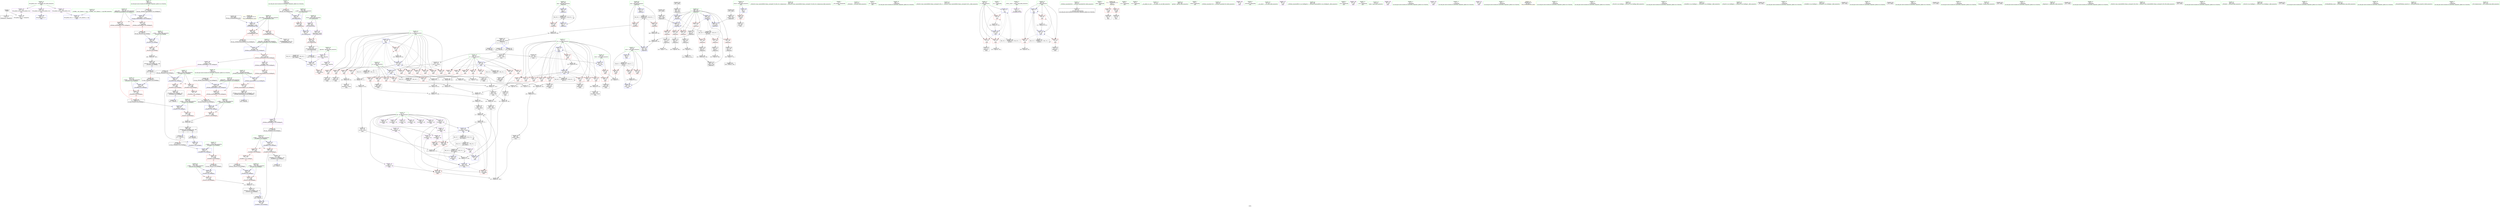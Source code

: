 digraph "SVFG" {
	label="SVFG";

	Node0x55a03b9092e0 [shape=record,color=grey,label="{NodeID: 0\nNullPtr}"];
	Node0x55a03b9092e0 -> Node0x55a03b92f980[style=solid];
	Node0x55a03b9092e0 -> Node0x55a03b93ae90[style=solid];
	Node0x55a03b9760b0 [shape=record,color=black,label="{NodeID: 526\n432 = PHI(446, )\n}"];
	Node0x55a03b95caa0 [shape=record,color=black,label="{NodeID: 443\nMR_24V_2 = PHI(MR_24V_3, MR_24V_1, )\npts\{750000 \}\n}"];
	Node0x55a03b95caa0 -> Node0x55a03b93bd60[style=dashed];
	Node0x55a03b93c650 [shape=record,color=blue,label="{NodeID: 277\n395\<--392\n__n.addr\<--__n\n_ZSt12setprecisioni\n}"];
	Node0x55a03b93c650 -> Node0x55a03b931cd0[style=dashed];
	Node0x55a03b9303a0 [shape=record,color=red,label="{NodeID: 194\n194\<--70\n\<--i20\nmain\n}"];
	Node0x55a03b9303a0 -> Node0x55a03b92ccd0[style=solid];
	Node0x55a03b92d350 [shape=record,color=black,label="{NodeID: 111\n55\<--282\nmain_ret\<--\nmain\n}"];
	Node0x55a03b92b4d0 [shape=record,color=green,label="{NodeID: 28\n385\<--1\n\<--dummyObj\nCan only get source location for instruction, argument, global var or function.|{<s0>19}}"];
	Node0x55a03b92b4d0:s0 -> Node0x55a03b977970[style=solid,color=red];
	Node0x55a03b936770 [shape=record,color=grey,label="{NodeID: 388\n345 = Binary(344, 306, )\n}"];
	Node0x55a03b936770 -> Node0x55a03b9325a0[style=solid];
	Node0x55a03b931a60 [shape=record,color=red,label="{NodeID: 222\n360\<--293\n\<--sign\n_Z6getnumv\n}"];
	Node0x55a03b931a60 -> Node0x55a03b937af0[style=solid];
	Node0x55a03b933510 [shape=record,color=purple,label="{NodeID: 139\n191\<--8\narrayidx46\<--dp\nmain\n}"];
	Node0x55a03b933510 -> Node0x55a03b93ba20[style=solid];
	Node0x55a03b92df10 [shape=record,color=green,label="{NodeID: 56\n261\<--262\n_ZStlsIcSt11char_traitsIcEERSt13basic_ostreamIT_T0_ES6_St13_Setprecision\<--_ZStlsIcSt11char_traitsIcEERSt13basic_ostreamIT_T0_ES6_St13_Setprecision_field_insensitive\n}"];
	Node0x55a03b947a50 [shape=record,color=grey,label="{NodeID: 416\n160 = cmp(158, 159, )\n}"];
	Node0x55a03b93b060 [shape=record,color=blue,label="{NodeID: 250\n58\<--91\ntests\<--conv\nmain\n}"];
	Node0x55a03b93b060 -> Node0x55a03b934ac0[style=dashed];
	Node0x55a03b934c60 [shape=record,color=red,label="{NodeID: 167\n241\<--60\n\<--cases\nmain\n}"];
	Node0x55a03b92f7b0 [shape=record,color=green,label="{NodeID: 84\n507\<--508\n__b.addr\<--__b.addr_field_insensitive\n_ZStorSt13_Ios_FmtflagsS_\n}"];
	Node0x55a03b92f7b0 -> Node0x55a03b93abf0[style=solid];
	Node0x55a03b92f7b0 -> Node0x55a03b93d350[style=solid];
	Node0x55a03b929310 [shape=record,color=green,label="{NodeID: 1\n7\<--1\n__dso_handle\<--dummyObj\nGlob }"];
	Node0x55a03b9761c0 [shape=record,color=black,label="{NodeID: 527\n437 = PHI(489, )\n|{<s0>23}}"];
	Node0x55a03b9761c0:s0 -> Node0x55a03b9776f0[style=solid,color=red];
	Node0x55a03b93c720 [shape=record,color=blue,label="{NodeID: 278\n398\<--399\n_M_n\<--\n_ZSt12setprecisioni\n}"];
	Node0x55a03b93c720 -> Node0x55a03b931da0[style=dashed];
	Node0x55a03b930470 [shape=record,color=red,label="{NodeID: 195\n209\<--70\n\<--i20\nmain\n}"];
	Node0x55a03b930470 -> Node0x55a03b942740[style=solid];
	Node0x55a03b92d420 [shape=record,color=black,label="{NodeID: 112\n298\<--295\nconv\<--call\n_Z6getnumv\n}"];
	Node0x55a03b92d420 -> Node0x55a03b93bf00[style=solid];
	Node0x55a03b92b5d0 [shape=record,color=green,label="{NodeID: 29\n386\<--1\n\<--dummyObj\nCan only get source location for instruction, argument, global var or function.|{<s0>19}}"];
	Node0x55a03b92b5d0:s0 -> Node0x55a03b977ab0[style=solid,color=red];
	Node0x55a03b9368f0 [shape=record,color=grey,label="{NodeID: 389\n212 = Binary(210, 211, )\n}"];
	Node0x55a03b9368f0 -> Node0x55a03b936a70[style=solid];
	Node0x55a03b931b30 [shape=record,color=red,label="{NodeID: 223\n383\<--380\n\<--__base.addr\n_ZSt5fixedRSt8ios_base\n|{<s0>19}}"];
	Node0x55a03b931b30:s0 -> Node0x55a03b977830[style=solid,color=red];
	Node0x55a03b9335e0 [shape=record,color=purple,label="{NodeID: 140\n196\<--8\narrayidx48\<--dp\nmain\n}"];
	Node0x55a03b92e010 [shape=record,color=green,label="{NodeID: 57\n271\<--272\n_ZNSolsEe\<--_ZNSolsEe_field_insensitive\n}"];
	Node0x55a03b947bd0 [shape=record,color=grey,label="{NodeID: 417\n155 = cmp(153, 154, )\n}"];
	Node0x55a03b93b130 [shape=record,color=blue,label="{NodeID: 251\n60\<--94\ncases\<--\nmain\n}"];
	Node0x55a03b93b130 -> Node0x55a03b95a2a0[style=dashed];
	Node0x55a03b934d30 [shape=record,color=red,label="{NodeID: 168\n278\<--60\n\<--cases\nmain\n}"];
	Node0x55a03b934d30 -> Node0x55a03b936d70[style=solid];
	Node0x55a03b92f880 [shape=record,color=green,label="{NodeID: 85\n28\<--515\n_GLOBAL__sub_I_Jhamra_2_1.cpp\<--_GLOBAL__sub_I_Jhamra_2_1.cpp_field_insensitive\n}"];
	Node0x55a03b92f880 -> Node0x55a03b93ad90[style=solid];
	Node0x55a03b9293a0 [shape=record,color=green,label="{NodeID: 2\n11\<--1\n.str\<--dummyObj\nGlob }"];
	Node0x55a03b976330 [shape=record,color=black,label="{NodeID: 528\n295 = PHI()\n}"];
	Node0x55a03b976330 -> Node0x55a03b92d420[style=solid];
	Node0x55a03b93c7f0 [shape=record,color=blue,label="{NodeID: 279\n412\<--409\nthis.addr\<--this\n_ZNSt8ios_base4setfESt13_Ios_FmtflagsS0_\n}"];
	Node0x55a03b93c7f0 -> Node0x55a03b931e70[style=dashed];
	Node0x55a03b930540 [shape=record,color=red,label="{NodeID: 196\n218\<--70\n\<--i20\nmain\n}"];
	Node0x55a03b930540 -> Node0x55a03b92d010[style=solid];
	Node0x55a03b92d4f0 [shape=record,color=black,label="{NodeID: 113\n304\<--303\nconv1\<--\n_Z6getnumv\n}"];
	Node0x55a03b92d4f0 -> Node0x55a03b9487d0[style=solid];
	Node0x55a03b92b6d0 [shape=record,color=green,label="{NodeID: 30\n469\<--1\n\<--dummyObj\nCan only get source location for instruction, argument, global var or function.}"];
	Node0x55a03b936a70 [shape=record,color=grey,label="{NodeID: 390\n214 = Binary(212, 213, )\n}"];
	Node0x55a03b936a70 -> Node0x55a03b936bf0[style=solid];
	Node0x55a03b931c00 [shape=record,color=red,label="{NodeID: 224\n389\<--380\n\<--__base.addr\n_ZSt5fixedRSt8ios_base\n}"];
	Node0x55a03b931c00 -> Node0x55a03b9328e0[style=solid];
	Node0x55a03b9336b0 [shape=record,color=purple,label="{NodeID: 141\n200\<--8\narrayidx51\<--dp\nmain\n}"];
	Node0x55a03b9336b0 -> Node0x55a03b930fd0[style=solid];
	Node0x55a03b92e110 [shape=record,color=green,label="{NodeID: 58\n275\<--276\n_ZStlsISt11char_traitsIcEERSt13basic_ostreamIcT_ES5_c\<--_ZStlsISt11char_traitsIcEERSt13basic_ostreamIcT_ES5_c_field_insensitive\n}"];
	Node0x55a03b947d50 [shape=record,color=grey,label="{NodeID: 418\n338 = cmp(337, 311, )\n}"];
	Node0x55a03b947d50 -> Node0x55a03b942020[style=solid];
	Node0x55a03b93b200 [shape=record,color=blue,label="{NodeID: 252\n62\<--77\ni\<--\nmain\n}"];
	Node0x55a03b93b200 -> Node0x55a03b934e00[style=dashed];
	Node0x55a03b93b200 -> Node0x55a03b934ed0[style=dashed];
	Node0x55a03b93b200 -> Node0x55a03b934fa0[style=dashed];
	Node0x55a03b93b200 -> Node0x55a03b93b540[style=dashed];
	Node0x55a03b93b200 -> Node0x55a03b95a7a0[style=dashed];
	Node0x55a03b934e00 [shape=record,color=red,label="{NodeID: 169\n102\<--62\n\<--i\nmain\n}"];
	Node0x55a03b934e00 -> Node0x55a03b9481d0[style=solid];
	Node0x55a03b92f980 [shape=record,color=black,label="{NodeID: 86\n2\<--3\ndummyVal\<--dummyVal\n}"];
	Node0x55a03b929650 [shape=record,color=green,label="{NodeID: 3\n13\<--1\n.str.1\<--dummyObj\nGlob }"];
	Node0x55a03b976400 [shape=record,color=black,label="{NodeID: 529\n325 = PHI()\n}"];
	Node0x55a03b976400 -> Node0x55a03b932260[style=solid];
	Node0x55a03b95d9a0 [shape=record,color=black,label="{NodeID: 446\nMR_26V_5 = PHI(MR_26V_7, MR_26V_3, )\npts\{290 \}\n}"];
	Node0x55a03b95d9a0 -> Node0x55a03b931580[style=dashed];
	Node0x55a03b95d9a0 -> Node0x55a03b931650[style=dashed];
	Node0x55a03b95d9a0 -> Node0x55a03b931720[style=dashed];
	Node0x55a03b95d9a0 -> Node0x55a03b93c310[style=dashed];
	Node0x55a03b93c8c0 [shape=record,color=blue,label="{NodeID: 280\n414\<--410\n__fmtfl.addr\<--__fmtfl\n_ZNSt8ios_base4setfESt13_Ios_FmtflagsS0_\n}"];
	Node0x55a03b93c8c0 -> Node0x55a03b931f40[style=dashed];
	Node0x55a03b930610 [shape=record,color=red,label="{NodeID: 197\n233\<--70\n\<--i20\nmain\n}"];
	Node0x55a03b930610 -> Node0x55a03b936170[style=solid];
	Node0x55a03b92d5c0 [shape=record,color=black,label="{NodeID: 114\n309\<--308\nconv2\<--\n_Z6getnumv\n}"];
	Node0x55a03b92d5c0 -> Node0x55a03b948650[style=solid];
	Node0x55a03b92b7d0 [shape=record,color=green,label="{NodeID: 31\n4\<--6\n_ZStL8__ioinit\<--_ZStL8__ioinit_field_insensitive\nGlob }"];
	Node0x55a03b92b7d0 -> Node0x55a03b932f60[style=solid];
	Node0x55a03b936bf0 [shape=record,color=grey,label="{NodeID: 391\n215 = Binary(214, 94, )\n}"];
	Node0x55a03b936bf0 -> Node0x55a03b92cf40[style=solid];
	Node0x55a03b931cd0 [shape=record,color=red,label="{NodeID: 225\n399\<--395\n\<--__n.addr\n_ZSt12setprecisioni\n}"];
	Node0x55a03b931cd0 -> Node0x55a03b93c720[style=solid];
	Node0x55a03b933780 [shape=record,color=purple,label="{NodeID: 142\n220\<--8\narrayidx63\<--dp\nmain\n}"];
	Node0x55a03b92e210 [shape=record,color=green,label="{NodeID: 59\n289\<--290\nc\<--c_field_insensitive\n_Z6getnumv\n}"];
	Node0x55a03b92e210 -> Node0x55a03b931310[style=solid];
	Node0x55a03b92e210 -> Node0x55a03b9313e0[style=solid];
	Node0x55a03b92e210 -> Node0x55a03b9314b0[style=solid];
	Node0x55a03b92e210 -> Node0x55a03b931580[style=solid];
	Node0x55a03b92e210 -> Node0x55a03b931650[style=solid];
	Node0x55a03b92e210 -> Node0x55a03b931720[style=solid];
	Node0x55a03b92e210 -> Node0x55a03b9317f0[style=solid];
	Node0x55a03b92e210 -> Node0x55a03b93bf00[style=solid];
	Node0x55a03b92e210 -> Node0x55a03b93c170[style=solid];
	Node0x55a03b92e210 -> Node0x55a03b93c310[style=solid];
	Node0x55a03b92e210 -> Node0x55a03b93c4b0[style=solid];
	Node0x55a03b947ed0 [shape=record,color=grey,label="{NodeID: 419\n109 = cmp(108, 104, )\n}"];
	Node0x55a03b93b2d0 [shape=record,color=blue,label="{NodeID: 253\n64\<--77\nj\<--\nmain\n}"];
	Node0x55a03b93b2d0 -> Node0x55a03b935070[style=dashed];
	Node0x55a03b93b2d0 -> Node0x55a03b935140[style=dashed];
	Node0x55a03b93b2d0 -> Node0x55a03b935210[style=dashed];
	Node0x55a03b93b2d0 -> Node0x55a03b93b2d0[style=dashed];
	Node0x55a03b93b2d0 -> Node0x55a03b93b470[style=dashed];
	Node0x55a03b93b2d0 -> Node0x55a03b95aca0[style=dashed];
	Node0x55a03b934ed0 [shape=record,color=red,label="{NodeID: 170\n111\<--62\n\<--i\nmain\n}"];
	Node0x55a03b934ed0 -> Node0x55a03b92fdf0[style=solid];
	Node0x55a03b92fa80 [shape=record,color=black,label="{NodeID: 87\n39\<--40\n\<--_ZNSt8ios_base4InitD1Ev\nCan only get source location for instruction, argument, global var or function.}"];
	Node0x55a03b9296e0 [shape=record,color=green,label="{NodeID: 4\n15\<--1\nstdin\<--dummyObj\nGlob }"];
	Node0x55a03b9764d0 [shape=record,color=black,label="{NodeID: 530\n355 = PHI()\n}"];
	Node0x55a03b9764d0 -> Node0x55a03b932740[style=solid];
	Node0x55a03b95dea0 [shape=record,color=black,label="{NodeID: 447\nMR_28V_3 = PHI(MR_28V_4, MR_28V_2, )\npts\{292 \}\n}"];
	Node0x55a03b95dea0 -> Node0x55a03b9318c0[style=dashed];
	Node0x55a03b95dea0 -> Node0x55a03b931990[style=dashed];
	Node0x55a03b95dea0 -> Node0x55a03b93c3e0[style=dashed];
	Node0x55a03b93c990 [shape=record,color=blue,label="{NodeID: 281\n416\<--411\n__mask.addr\<--__mask\n_ZNSt8ios_base4setfESt13_Ios_FmtflagsS0_\n}"];
	Node0x55a03b93c990 -> Node0x55a03b932010[style=dashed];
	Node0x55a03b93c990 -> Node0x55a03b9320e0[style=dashed];
	Node0x55a03b9306e0 [shape=record,color=red,label="{NodeID: 198\n153\<--72\n\<--j24\nmain\n}"];
	Node0x55a03b9306e0 -> Node0x55a03b947bd0[style=solid];
	Node0x55a03b92d690 [shape=record,color=black,label="{NodeID: 115\n317\<--316\nconv4\<--\n_Z6getnumv\n}"];
	Node0x55a03b92d690 -> Node0x55a03b9484d0[style=solid];
	Node0x55a03b92b8d0 [shape=record,color=green,label="{NodeID: 32\n8\<--10\ndp\<--dp_field_insensitive\nGlob }"];
	Node0x55a03b92b8d0 -> Node0x55a03b933030[style=solid];
	Node0x55a03b92b8d0 -> Node0x55a03b933100[style=solid];
	Node0x55a03b92b8d0 -> Node0x55a03b9331d0[style=solid];
	Node0x55a03b92b8d0 -> Node0x55a03b9332a0[style=solid];
	Node0x55a03b92b8d0 -> Node0x55a03b933370[style=solid];
	Node0x55a03b92b8d0 -> Node0x55a03b933440[style=solid];
	Node0x55a03b92b8d0 -> Node0x55a03b933510[style=solid];
	Node0x55a03b92b8d0 -> Node0x55a03b9335e0[style=solid];
	Node0x55a03b92b8d0 -> Node0x55a03b9336b0[style=solid];
	Node0x55a03b92b8d0 -> Node0x55a03b933780[style=solid];
	Node0x55a03b92b8d0 -> Node0x55a03b933850[style=solid];
	Node0x55a03b92b8d0 -> Node0x55a03b933920[style=solid];
	Node0x55a03b92b8d0 -> Node0x55a03b9339f0[style=solid];
	Node0x55a03b936d70 [shape=record,color=grey,label="{NodeID: 392\n279 = Binary(278, 94, )\n}"];
	Node0x55a03b936d70 -> Node0x55a03b93be30[style=solid];
	Node0x55a03b931da0 [shape=record,color=red,label="{NodeID: 226\n402\<--401\n\<--coerce.dive\n_ZSt12setprecisioni\n}"];
	Node0x55a03b931da0 -> Node0x55a03b9329b0[style=solid];
	Node0x55a03b933850 [shape=record,color=purple,label="{NodeID: 143\n223\<--8\narrayidx65\<--dp\nmain\n}"];
	Node0x55a03b933850 -> Node0x55a03b9310a0[style=solid];
	Node0x55a03b933850 -> Node0x55a03b93baf0[style=solid];
	Node0x55a03b92e2e0 [shape=record,color=green,label="{NodeID: 60\n291\<--292\nnum\<--num_field_insensitive\n_Z6getnumv\n}"];
	Node0x55a03b92e2e0 -> Node0x55a03b9318c0[style=solid];
	Node0x55a03b92e2e0 -> Node0x55a03b931990[style=solid];
	Node0x55a03b92e2e0 -> Node0x55a03b93c240[style=solid];
	Node0x55a03b92e2e0 -> Node0x55a03b93c3e0[style=solid];
	Node0x55a03b948050 [shape=record,color=grey,label="{NodeID: 420\n334 = cmp(333, 306, )\n}"];
	Node0x55a03b93b3a0 [shape=record,color=blue,label="{NodeID: 254\n116\<--118\narrayidx10\<--\nmain\n}"];
	Node0x55a03b93b3a0 -> Node0x55a03b9598a0[style=dashed];
	Node0x55a03b934fa0 [shape=record,color=red,label="{NodeID: 171\n125\<--62\n\<--i\nmain\n}"];
	Node0x55a03b934fa0 -> Node0x55a03b937c70[style=solid];
	Node0x55a03b92fb80 [shape=record,color=black,label="{NodeID: 88\n81\<--78\ncall\<--\nmain\n}"];
	Node0x55a03b929770 [shape=record,color=green,label="{NodeID: 5\n16\<--1\n.str.2\<--dummyObj\nGlob }"];
	Node0x55a03b9765a0 [shape=record,color=black,label="{NodeID: 531\n384 = PHI(408, )\n}"];
	Node0x55a03b93ca60 [shape=record,color=blue,label="{NodeID: 282\n418\<--425\n__old\<--\n_ZNSt8ios_base4setfESt13_Ios_FmtflagsS0_\n}"];
	Node0x55a03b93ca60 -> Node0x55a03b93a0d0[style=dashed];
	Node0x55a03b9307b0 [shape=record,color=red,label="{NodeID: 199\n159\<--72\n\<--j24\nmain\n}"];
	Node0x55a03b9307b0 -> Node0x55a03b947a50[style=solid];
	Node0x55a03b932260 [shape=record,color=black,label="{NodeID: 116\n326\<--325\nconv7\<--call6\n_Z6getnumv\n}"];
	Node0x55a03b932260 -> Node0x55a03b93c170[style=solid];
	Node0x55a03b92b9d0 [shape=record,color=green,label="{NodeID: 33\n26\<--30\nllvm.global_ctors\<--llvm.global_ctors_field_insensitive\nGlob }"];
	Node0x55a03b92b9d0 -> Node0x55a03b933fa0[style=solid];
	Node0x55a03b92b9d0 -> Node0x55a03b9340a0[style=solid];
	Node0x55a03b92b9d0 -> Node0x55a03b9341a0[style=solid];
	Node0x55a03b936ef0 [shape=record,color=grey,label="{NodeID: 393\n204 = Binary(202, 203, )\n}"];
	Node0x55a03b936ef0 -> Node0x55a03b937070[style=solid];
	Node0x55a03b931e70 [shape=record,color=red,label="{NodeID: 227\n423\<--412\nthis1\<--this.addr\n_ZNSt8ios_base4setfESt13_Ios_FmtflagsS0_\n}"];
	Node0x55a03b931e70 -> Node0x55a03b9345e0[style=solid];
	Node0x55a03b931e70 -> Node0x55a03b9346b0[style=solid];
	Node0x55a03b931e70 -> Node0x55a03b934780[style=solid];
	Node0x55a03b933920 [shape=record,color=purple,label="{NodeID: 144\n265\<--8\narrayidx81\<--dp\nmain\n}"];
	Node0x55a03b92e3b0 [shape=record,color=green,label="{NodeID: 61\n293\<--294\nsign\<--sign_field_insensitive\n_Z6getnumv\n}"];
	Node0x55a03b92e3b0 -> Node0x55a03b931a60[style=solid];
	Node0x55a03b92e3b0 -> Node0x55a03b93bfd0[style=solid];
	Node0x55a03b92e3b0 -> Node0x55a03b93c0a0[style=solid];
	Node0x55a03b9481d0 [shape=record,color=grey,label="{NodeID: 421\n103 = cmp(102, 104, )\n}"];
	Node0x55a03b93b470 [shape=record,color=blue,label="{NodeID: 255\n64\<--121\nj\<--inc\nmain\n}"];
	Node0x55a03b93b470 -> Node0x55a03b935070[style=dashed];
	Node0x55a03b93b470 -> Node0x55a03b935140[style=dashed];
	Node0x55a03b93b470 -> Node0x55a03b935210[style=dashed];
	Node0x55a03b93b470 -> Node0x55a03b93b2d0[style=dashed];
	Node0x55a03b93b470 -> Node0x55a03b93b470[style=dashed];
	Node0x55a03b93b470 -> Node0x55a03b95aca0[style=dashed];
	Node0x55a03b935070 [shape=record,color=red,label="{NodeID: 172\n108\<--64\n\<--j\nmain\n}"];
	Node0x55a03b935070 -> Node0x55a03b947ed0[style=solid];
	Node0x55a03b92fc50 [shape=record,color=black,label="{NodeID: 89\n87\<--84\ncall1\<--\nmain\n}"];
	Node0x55a03b929800 [shape=record,color=green,label="{NodeID: 6\n18\<--1\n.str.3\<--dummyObj\nGlob }"];
	Node0x55a03b9766e0 [shape=record,color=black,label="{NodeID: 532\n441 = PHI(471, )\n}"];
	Node0x55a03b93cb30 [shape=record,color=blue,label="{NodeID: 283\n449\<--447\n__a.addr\<--__a\n_ZStaNRSt13_Ios_FmtflagsS_\n}"];
	Node0x55a03b93cb30 -> Node0x55a03b93a230[style=dashed];
	Node0x55a03b93cb30 -> Node0x55a03b93a300[style=dashed];
	Node0x55a03b930880 [shape=record,color=red,label="{NodeID: 200\n166\<--72\n\<--j24\nmain\n}"];
	Node0x55a03b930880 -> Node0x55a03b92c8c0[style=solid];
	Node0x55a03b932330 [shape=record,color=black,label="{NodeID: 117\n333\<--332\nconv9\<--\n_Z6getnumv\n}"];
	Node0x55a03b932330 -> Node0x55a03b948050[style=solid];
	Node0x55a03b92bad0 [shape=record,color=green,label="{NodeID: 34\n31\<--32\n__cxx_global_var_init\<--__cxx_global_var_init_field_insensitive\n}"];
	Node0x55a03b937070 [shape=record,color=grey,label="{NodeID: 394\n205 = Binary(204, 94, )\n}"];
	Node0x55a03b937070 -> Node0x55a03b92ce70[style=solid];
	Node0x55a03b931f40 [shape=record,color=red,label="{NodeID: 228\n435\<--414\n\<--__fmtfl.addr\n_ZNSt8ios_base4setfESt13_Ios_FmtflagsS0_\n|{<s0>22}}"];
	Node0x55a03b931f40:s0 -> Node0x55a03b977030[style=solid,color=red];
	Node0x55a03b9339f0 [shape=record,color=purple,label="{NodeID: 145\n268\<--8\narrayidx83\<--dp\nmain\n}"];
	Node0x55a03b9339f0 -> Node0x55a03b931240[style=solid];
	Node0x55a03b92e480 [shape=record,color=green,label="{NodeID: 62\n296\<--297\ngetchar\<--getchar_field_insensitive\n}"];
	Node0x55a03b948350 [shape=record,color=grey,label="{NodeID: 422\n98 = cmp(96, 97, )\n}"];
	Node0x55a03b93b540 [shape=record,color=blue,label="{NodeID: 256\n62\<--126\ni\<--inc12\nmain\n}"];
	Node0x55a03b93b540 -> Node0x55a03b934e00[style=dashed];
	Node0x55a03b93b540 -> Node0x55a03b934ed0[style=dashed];
	Node0x55a03b93b540 -> Node0x55a03b934fa0[style=dashed];
	Node0x55a03b93b540 -> Node0x55a03b93b540[style=dashed];
	Node0x55a03b93b540 -> Node0x55a03b95a7a0[style=dashed];
	Node0x55a03b935140 [shape=record,color=red,label="{NodeID: 173\n114\<--64\n\<--j\nmain\n}"];
	Node0x55a03b935140 -> Node0x55a03b92fec0[style=solid];
	Node0x55a03b92fd20 [shape=record,color=black,label="{NodeID: 90\n91\<--88\nconv\<--call2\nmain\n}"];
	Node0x55a03b92fd20 -> Node0x55a03b93b060[style=solid];
	Node0x55a03b92a040 [shape=record,color=green,label="{NodeID: 7\n20\<--1\nstdout\<--dummyObj\nGlob }"];
	Node0x55a03b976820 [shape=record,color=black,label="{NodeID: 533\n458 = PHI(489, )\n}"];
	Node0x55a03b976820 -> Node0x55a03b93ccd0[style=solid];
	Node0x55a03b95eda0 [shape=record,color=black,label="{NodeID: 450\nMR_22V_7 = PHI(MR_22V_8, MR_22V_6, )\npts\{100000 \}\n}"];
	Node0x55a03b95eda0 -> Node0x55a03b930f00[style=dashed];
	Node0x55a03b95eda0 -> Node0x55a03b930fd0[style=dashed];
	Node0x55a03b95eda0 -> Node0x55a03b9310a0[style=dashed];
	Node0x55a03b95eda0 -> Node0x55a03b931240[style=dashed];
	Node0x55a03b95eda0 -> Node0x55a03b93ba20[style=dashed];
	Node0x55a03b95eda0 -> Node0x55a03b93baf0[style=dashed];
	Node0x55a03b95eda0 -> Node0x55a03b95c5a0[style=dashed];
	Node0x55a03b95eda0 -> Node0x55a03b95eda0[style=dashed];
	Node0x55a03b93cc00 [shape=record,color=blue,label="{NodeID: 284\n451\<--448\n__b.addr\<--__b\n_ZStaNRSt13_Ios_FmtflagsS_\n}"];
	Node0x55a03b93cc00 -> Node0x55a03b93a3d0[style=dashed];
	Node0x55a03b930950 [shape=record,color=red,label="{NodeID: 201\n182\<--72\n\<--j24\nmain\n}"];
	Node0x55a03b930950 -> Node0x55a03b9472d0[style=solid];
	Node0x55a03b932400 [shape=record,color=black,label="{NodeID: 118\n337\<--336\nconv11\<--\n_Z6getnumv\n}"];
	Node0x55a03b932400 -> Node0x55a03b947d50[style=solid];
	Node0x55a03b92bbd0 [shape=record,color=green,label="{NodeID: 35\n35\<--36\n_ZNSt8ios_base4InitC1Ev\<--_ZNSt8ios_base4InitC1Ev_field_insensitive\n}"];
	Node0x55a03b9371f0 [shape=record,color=grey,label="{NodeID: 395\n158 = Binary(157, 94, )\n}"];
	Node0x55a03b9371f0 -> Node0x55a03b947a50[style=solid];
	Node0x55a03b932010 [shape=record,color=red,label="{NodeID: 229\n427\<--416\n\<--__mask.addr\n_ZNSt8ios_base4setfESt13_Ios_FmtflagsS0_\n|{<s0>20}}"];
	Node0x55a03b932010:s0 -> Node0x55a03b976ef0[style=solid,color=red];
	Node0x55a03b933ac0 [shape=record,color=purple,label="{NodeID: 146\n79\<--11\n\<--.str\nmain\n}"];
	Node0x55a03b92e580 [shape=record,color=green,label="{NodeID: 63\n380\<--381\n__base.addr\<--__base.addr_field_insensitive\n_ZSt5fixedRSt8ios_base\n}"];
	Node0x55a03b92e580 -> Node0x55a03b931b30[style=solid];
	Node0x55a03b92e580 -> Node0x55a03b931c00[style=solid];
	Node0x55a03b92e580 -> Node0x55a03b93c580[style=solid];
	Node0x55a03b9484d0 [shape=record,color=grey,label="{NodeID: 423\n318 = cmp(317, 319, )\n}"];
	Node0x55a03b93b610 [shape=record,color=blue,label="{NodeID: 257\n66\<--130\nn\<--conv15\nmain\n}"];
	Node0x55a03b93b610 -> Node0x55a03b9352e0[style=dashed];
	Node0x55a03b93b610 -> Node0x55a03b9353b0[style=dashed];
	Node0x55a03b93b610 -> Node0x55a03b935480[style=dashed];
	Node0x55a03b93b610 -> Node0x55a03b935550[style=dashed];
	Node0x55a03b93b610 -> Node0x55a03b935620[style=dashed];
	Node0x55a03b93b610 -> Node0x55a03b9356f0[style=dashed];
	Node0x55a03b93b610 -> Node0x55a03b9357c0[style=dashed];
	Node0x55a03b93b610 -> Node0x55a03b95b1a0[style=dashed];
	Node0x55a03b935210 [shape=record,color=red,label="{NodeID: 174\n120\<--64\n\<--j\nmain\n}"];
	Node0x55a03b935210 -> Node0x55a03b9475d0[style=solid];
	Node0x55a03b92fdf0 [shape=record,color=black,label="{NodeID: 91\n112\<--111\nidxprom\<--\nmain\n}"];
	Node0x55a03b92a0d0 [shape=record,color=green,label="{NodeID: 8\n21\<--1\n_ZSt4cout\<--dummyObj\nGlob }"];
	Node0x55a03b9769f0 [shape=record,color=black,label="{NodeID: 534\n483 = PHI(502, )\n}"];
	Node0x55a03b9769f0 -> Node0x55a03b93d010[style=solid];
	Node0x55a03b93ccd0 [shape=record,color=blue,label="{NodeID: 285\n459\<--458\n\<--call\n_ZStaNRSt13_Ios_FmtflagsS_\n}"];
	Node0x55a03b930a20 [shape=record,color=red,label="{NodeID: 202\n189\<--72\n\<--j24\nmain\n}"];
	Node0x55a03b930a20 -> Node0x55a03b92cc00[style=solid];
	Node0x55a03b9324d0 [shape=record,color=black,label="{NodeID: 119\n344\<--343\nconv14\<--\n_Z6getnumv\n}"];
	Node0x55a03b9324d0 -> Node0x55a03b936770[style=solid];
	Node0x55a03b92bcd0 [shape=record,color=green,label="{NodeID: 36\n41\<--42\n__cxa_atexit\<--__cxa_atexit_field_insensitive\n}"];
	Node0x55a03b937370 [shape=record,color=grey,label="{NodeID: 396\n513 = Binary(511, 512, )\n}"];
	Node0x55a03b937370 -> Node0x55a03b932e90[style=solid];
	Node0x55a03b9320e0 [shape=record,color=red,label="{NodeID: 230\n436\<--416\n\<--__mask.addr\n_ZNSt8ios_base4setfESt13_Ios_FmtflagsS0_\n|{<s0>22}}"];
	Node0x55a03b9320e0:s0 -> Node0x55a03b977240[style=solid,color=red];
	Node0x55a03b933b90 [shape=record,color=purple,label="{NodeID: 147\n80\<--13\n\<--.str.1\nmain\n}"];
	Node0x55a03b92e650 [shape=record,color=green,label="{NodeID: 64\n387\<--388\n_ZNSt8ios_base4setfESt13_Ios_FmtflagsS0_\<--_ZNSt8ios_base4setfESt13_Ios_FmtflagsS0__field_insensitive\n}"];
	Node0x55a03b948650 [shape=record,color=grey,label="{NodeID: 424\n310 = cmp(309, 311, )\n}"];
	Node0x55a03b948650 -> Node0x55a03b4a9db0[style=solid];
	Node0x55a03b93b6e0 [shape=record,color=blue,label="{NodeID: 258\n68\<--133\nm\<--conv17\nmain\n}"];
	Node0x55a03b93b6e0 -> Node0x55a03b935890[style=dashed];
	Node0x55a03b93b6e0 -> Node0x55a03b935960[style=dashed];
	Node0x55a03b93b6e0 -> Node0x55a03b935a30[style=dashed];
	Node0x55a03b93b6e0 -> Node0x55a03b935b00[style=dashed];
	Node0x55a03b93b6e0 -> Node0x55a03b935bd0[style=dashed];
	Node0x55a03b93b6e0 -> Node0x55a03b95b6a0[style=dashed];
	Node0x55a03b9352e0 [shape=record,color=red,label="{NodeID: 175\n135\<--66\n\<--n\nmain\n}"];
	Node0x55a03b9352e0 -> Node0x55a03b930130[style=solid];
	Node0x55a03b92fec0 [shape=record,color=black,label="{NodeID: 92\n115\<--114\nidxprom9\<--\nmain\n}"];
	Node0x55a03b92a1d0 [shape=record,color=green,label="{NodeID: 9\n22\<--1\n.str.4\<--dummyObj\nGlob }"];
	Node0x55a03b976b30 [shape=record,color=black,label="{NodeID: 535\n447 = PHI(431, )\n0th arg _ZStaNRSt13_Ios_FmtflagsS_ }"];
	Node0x55a03b976b30 -> Node0x55a03b93cb30[style=solid];
	Node0x55a03b93cda0 [shape=record,color=blue,label="{NodeID: 286\n464\<--463\n__a.addr\<--__a\n_ZStcoSt13_Ios_Fmtflags\n}"];
	Node0x55a03b93cda0 -> Node0x55a03b93a570[style=dashed];
	Node0x55a03b930af0 [shape=record,color=red,label="{NodeID: 203\n197\<--72\n\<--j24\nmain\n}"];
	Node0x55a03b930af0 -> Node0x55a03b937970[style=solid];
	Node0x55a03b9325a0 [shape=record,color=black,label="{NodeID: 120\n346\<--345\nconv15\<--sub\n_Z6getnumv\n}"];
	Node0x55a03b9325a0 -> Node0x55a03b93c310[style=solid];
	Node0x55a03b92bdd0 [shape=record,color=green,label="{NodeID: 37\n40\<--46\n_ZNSt8ios_base4InitD1Ev\<--_ZNSt8ios_base4InitD1Ev_field_insensitive\n}"];
	Node0x55a03b92bdd0 -> Node0x55a03b92fa80[style=solid];
	Node0x55a03b9374f0 [shape=record,color=grey,label="{NodeID: 397\n139 = Binary(137, 138, )\n}"];
	Node0x55a03b9374f0 -> Node0x55a03b92c720[style=solid];
	Node0x55a03b93a0d0 [shape=record,color=red,label="{NodeID: 231\n444\<--418\n\<--__old\n_ZNSt8ios_base4setfESt13_Ios_FmtflagsS0_\n}"];
	Node0x55a03b93a0d0 -> Node0x55a03b932a80[style=solid];
	Node0x55a03b933c60 [shape=record,color=purple,label="{NodeID: 148\n85\<--16\n\<--.str.2\nmain\n}"];
	Node0x55a03b92e750 [shape=record,color=green,label="{NodeID: 65\n393\<--394\nretval\<--retval_field_insensitive\n_ZSt12setprecisioni\n}"];
	Node0x55a03b92e750 -> Node0x55a03b934440[style=solid];
	Node0x55a03b92e750 -> Node0x55a03b934510[style=solid];
	Node0x55a03b9487d0 [shape=record,color=grey,label="{NodeID: 425\n305 = cmp(304, 306, )\n}"];
	Node0x55a03b93b7b0 [shape=record,color=blue,label="{NodeID: 259\n142\<--141\n\<--div\nmain\n}"];
	Node0x55a03b93b7b0 -> Node0x55a03b95eda0[style=dashed];
	Node0x55a03b9353b0 [shape=record,color=red,label="{NodeID: 176\n137\<--66\n\<--n\nmain\n}"];
	Node0x55a03b9353b0 -> Node0x55a03b9374f0[style=solid];
	Node0x55a03b92ff90 [shape=record,color=black,label="{NodeID: 93\n130\<--129\nconv15\<--call14\nmain\n}"];
	Node0x55a03b92ff90 -> Node0x55a03b93b610[style=solid];
	Node0x55a03b92a2d0 [shape=record,color=green,label="{NodeID: 10\n24\<--1\n.str.5\<--dummyObj\nGlob }"];
	Node0x55a03b976c70 [shape=record,color=black,label="{NodeID: 536\n448 = PHI(428, )\n1st arg _ZStaNRSt13_Ios_FmtflagsS_ }"];
	Node0x55a03b976c70 -> Node0x55a03b93cc00[style=solid];
	Node0x55a03b93ce70 [shape=record,color=blue,label="{NodeID: 287\n474\<--472\n__a.addr\<--__a\n_ZStoRRSt13_Ios_FmtflagsS_\n}"];
	Node0x55a03b93ce70 -> Node0x55a03b93a640[style=dashed];
	Node0x55a03b93ce70 -> Node0x55a03b93a710[style=dashed];
	Node0x55a03b930bc0 [shape=record,color=red,label="{NodeID: 204\n203\<--72\n\<--j24\nmain\n}"];
	Node0x55a03b930bc0 -> Node0x55a03b936ef0[style=solid];
	Node0x55a03b932670 [shape=record,color=black,label="{NodeID: 121\n352\<--351\nconv16\<--\n_Z6getnumv\n}"];
	Node0x55a03b932670 -> Node0x55a03b9377f0[style=solid];
	Node0x55a03b92bed0 [shape=record,color=green,label="{NodeID: 38\n53\<--54\nmain\<--main_field_insensitive\n}"];
	Node0x55a03b958c60 [shape=record,color=yellow,style=double,label="{NodeID: 481\n32V_1 = ENCHI(MR_32V_0)\npts\{381 \}\nFun[_ZSt5fixedRSt8ios_base]}"];
	Node0x55a03b958c60 -> Node0x55a03b93c580[style=dashed];
	Node0x55a03b937670 [shape=record,color=grey,label="{NodeID: 398\n349 = Binary(348, 350, )\n}"];
	Node0x55a03b937670 -> Node0x55a03b9377f0[style=solid];
	Node0x55a03b93a160 [shape=record,color=red,label="{NodeID: 232\n425\<--424\n\<--_M_flags\n_ZNSt8ios_base4setfESt13_Ios_FmtflagsS0_\n}"];
	Node0x55a03b93a160 -> Node0x55a03b93ca60[style=solid];
	Node0x55a03b933d30 [shape=record,color=purple,label="{NodeID: 149\n86\<--18\n\<--.str.3\nmain\n}"];
	Node0x55a03b92e820 [shape=record,color=green,label="{NodeID: 66\n395\<--396\n__n.addr\<--__n.addr_field_insensitive\n_ZSt12setprecisioni\n}"];
	Node0x55a03b92e820 -> Node0x55a03b931cd0[style=solid];
	Node0x55a03b92e820 -> Node0x55a03b93c650[style=solid];
	Node0x55a03b93b880 [shape=record,color=blue,label="{NodeID: 260\n70\<--145\ni20\<--\nmain\n}"];
	Node0x55a03b93b880 -> Node0x55a03b935ca0[style=dashed];
	Node0x55a03b93b880 -> Node0x55a03b935d70[style=dashed];
	Node0x55a03b93b880 -> Node0x55a03b935e40[style=dashed];
	Node0x55a03b93b880 -> Node0x55a03b935f10[style=dashed];
	Node0x55a03b93b880 -> Node0x55a03b935fe0[style=dashed];
	Node0x55a03b93b880 -> Node0x55a03b930200[style=dashed];
	Node0x55a03b93b880 -> Node0x55a03b9302d0[style=dashed];
	Node0x55a03b93b880 -> Node0x55a03b9303a0[style=dashed];
	Node0x55a03b93b880 -> Node0x55a03b930470[style=dashed];
	Node0x55a03b93b880 -> Node0x55a03b930540[style=dashed];
	Node0x55a03b93b880 -> Node0x55a03b930610[style=dashed];
	Node0x55a03b93b880 -> Node0x55a03b93bc90[style=dashed];
	Node0x55a03b93b880 -> Node0x55a03b95bba0[style=dashed];
	Node0x55a03b935480 [shape=record,color=red,label="{NodeID: 177\n148\<--66\n\<--n\nmain\n}"];
	Node0x55a03b935480 -> Node0x55a03b9478d0[style=solid];
	Node0x55a03b930060 [shape=record,color=black,label="{NodeID: 94\n133\<--132\nconv17\<--call16\nmain\n}"];
	Node0x55a03b930060 -> Node0x55a03b93b6e0[style=solid];
	Node0x55a03b92a3d0 [shape=record,color=green,label="{NodeID: 11\n27\<--1\n\<--dummyObj\nCan only get source location for instruction, argument, global var or function.}"];
	Node0x55a03b976db0 [shape=record,color=black,label="{NodeID: 537\n392 = PHI(253, )\n0th arg _ZSt12setprecisioni }"];
	Node0x55a03b976db0 -> Node0x55a03b93c650[style=solid];
	Node0x55a03b93cf40 [shape=record,color=blue,label="{NodeID: 288\n476\<--473\n__b.addr\<--__b\n_ZStoRRSt13_Ios_FmtflagsS_\n}"];
	Node0x55a03b93cf40 -> Node0x55a03b93a7e0[style=dashed];
	Node0x55a03b930c90 [shape=record,color=red,label="{NodeID: 205\n213\<--72\n\<--j24\nmain\n}"];
	Node0x55a03b930c90 -> Node0x55a03b936a70[style=solid];
	Node0x55a03b932740 [shape=record,color=black,label="{NodeID: 122\n356\<--355\nconv18\<--call17\n_Z6getnumv\n}"];
	Node0x55a03b932740 -> Node0x55a03b93c4b0[style=solid];
	Node0x55a03b92bfd0 [shape=record,color=green,label="{NodeID: 39\n56\<--57\nretval\<--retval_field_insensitive\nmain\n}"];
	Node0x55a03b92bfd0 -> Node0x55a03b9349f0[style=solid];
	Node0x55a03b92bfd0 -> Node0x55a03b93af90[style=solid];
	Node0x55a03b9377f0 [shape=record,color=grey,label="{NodeID: 399\n353 = Binary(349, 352, )\n}"];
	Node0x55a03b9377f0 -> Node0x55a03b93c3e0[style=solid];
	Node0x55a03b93a230 [shape=record,color=red,label="{NodeID: 233\n455\<--449\n\<--__a.addr\n_ZStaNRSt13_Ios_FmtflagsS_\n}"];
	Node0x55a03b93a230 -> Node0x55a03b93a4a0[style=solid];
	Node0x55a03b933e00 [shape=record,color=purple,label="{NodeID: 150\n237\<--22\n\<--.str.4\nmain\n}"];
	Node0x55a03b92e8f0 [shape=record,color=green,label="{NodeID: 67\n412\<--413\nthis.addr\<--this.addr_field_insensitive\n_ZNSt8ios_base4setfESt13_Ios_FmtflagsS0_\n}"];
	Node0x55a03b92e8f0 -> Node0x55a03b931e70[style=solid];
	Node0x55a03b92e8f0 -> Node0x55a03b93c7f0[style=solid];
	Node0x55a03b93b950 [shape=record,color=blue,label="{NodeID: 261\n72\<--77\nj24\<--\nmain\n}"];
	Node0x55a03b93b950 -> Node0x55a03b9306e0[style=dashed];
	Node0x55a03b93b950 -> Node0x55a03b9307b0[style=dashed];
	Node0x55a03b93b950 -> Node0x55a03b930880[style=dashed];
	Node0x55a03b93b950 -> Node0x55a03b930950[style=dashed];
	Node0x55a03b93b950 -> Node0x55a03b930a20[style=dashed];
	Node0x55a03b93b950 -> Node0x55a03b930af0[style=dashed];
	Node0x55a03b93b950 -> Node0x55a03b930bc0[style=dashed];
	Node0x55a03b93b950 -> Node0x55a03b930c90[style=dashed];
	Node0x55a03b93b950 -> Node0x55a03b930d60[style=dashed];
	Node0x55a03b93b950 -> Node0x55a03b930e30[style=dashed];
	Node0x55a03b93b950 -> Node0x55a03b93b950[style=dashed];
	Node0x55a03b93b950 -> Node0x55a03b93bbc0[style=dashed];
	Node0x55a03b93b950 -> Node0x55a03b95c0a0[style=dashed];
	Node0x55a03b935550 [shape=record,color=red,label="{NodeID: 178\n170\<--66\n\<--n\nmain\n}"];
	Node0x55a03b935550 -> Node0x55a03b937f70[style=solid];
	Node0x55a03b930130 [shape=record,color=black,label="{NodeID: 95\n136\<--135\nconv18\<--\nmain\n}"];
	Node0x55a03b930130 -> Node0x55a03b9425c0[style=solid];
	Node0x55a03b92a4d0 [shape=record,color=green,label="{NodeID: 12\n77\<--1\n\<--dummyObj\nCan only get source location for instruction, argument, global var or function.}"];
	Node0x55a03b976ef0 [shape=record,color=black,label="{NodeID: 538\n463 = PHI(427, )\n0th arg _ZStcoSt13_Ios_Fmtflags }"];
	Node0x55a03b976ef0 -> Node0x55a03b93cda0[style=solid];
	Node0x55a03b93d010 [shape=record,color=blue,label="{NodeID: 289\n486\<--483\n\<--call\n_ZStoRRSt13_Ios_FmtflagsS_\n}"];
	Node0x55a03b930d60 [shape=record,color=red,label="{NodeID: 206\n221\<--72\n\<--j24\nmain\n}"];
	Node0x55a03b930d60 -> Node0x55a03b92d0e0[style=solid];
	Node0x55a03b932810 [shape=record,color=black,label="{NodeID: 123\n288\<--361\n_Z6getnumv_ret\<--mul20\n_Z6getnumv\n|{<s0>5|<s1>6|<s2>7}}"];
	Node0x55a03b932810:s0 -> Node0x55a03b9737c0[style=solid,color=blue];
	Node0x55a03b932810:s1 -> Node0x55a03b9736f0[style=solid,color=blue];
	Node0x55a03b932810:s2 -> Node0x55a03b9754f0[style=solid,color=blue];
	Node0x55a03b92c0a0 [shape=record,color=green,label="{NodeID: 40\n58\<--59\ntests\<--tests_field_insensitive\nmain\n}"];
	Node0x55a03b92c0a0 -> Node0x55a03b934ac0[style=solid];
	Node0x55a03b92c0a0 -> Node0x55a03b93b060[style=solid];
	Node0x55a03b937970 [shape=record,color=grey,label="{NodeID: 400\n198 = Binary(197, 94, )\n}"];
	Node0x55a03b937970 -> Node0x55a03b92cda0[style=solid];
	Node0x55a03b93a300 [shape=record,color=red,label="{NodeID: 234\n459\<--449\n\<--__a.addr\n_ZStaNRSt13_Ios_FmtflagsS_\n}"];
	Node0x55a03b93a300 -> Node0x55a03b932b50[style=solid];
	Node0x55a03b93a300 -> Node0x55a03b93ccd0[style=solid];
	Node0x55a03b933ed0 [shape=record,color=purple,label="{NodeID: 151\n245\<--24\n\<--.str.5\nmain\n}"];
	Node0x55a03b92e9c0 [shape=record,color=green,label="{NodeID: 68\n414\<--415\n__fmtfl.addr\<--__fmtfl.addr_field_insensitive\n_ZNSt8ios_base4setfESt13_Ios_FmtflagsS0_\n}"];
	Node0x55a03b92e9c0 -> Node0x55a03b931f40[style=solid];
	Node0x55a03b92e9c0 -> Node0x55a03b93c8c0[style=solid];
	Node0x55a03b93ba20 [shape=record,color=blue,label="{NodeID: 262\n191\<--185\narrayidx46\<--div42\nmain\n}"];
	Node0x55a03b93ba20 -> Node0x55a03b930fd0[style=dashed];
	Node0x55a03b93ba20 -> Node0x55a03b9310a0[style=dashed];
	Node0x55a03b93ba20 -> Node0x55a03b93baf0[style=dashed];
	Node0x55a03b935620 [shape=record,color=red,label="{NodeID: 179\n176\<--66\n\<--n\nmain\n}"];
	Node0x55a03b935620 -> Node0x55a03b946fd0[style=solid];
	Node0x55a03b92c720 [shape=record,color=black,label="{NodeID: 96\n140\<--139\nconv19\<--add\nmain\n}"];
	Node0x55a03b92c720 -> Node0x55a03b9425c0[style=solid];
	Node0x55a03b92a5d0 [shape=record,color=green,label="{NodeID: 13\n94\<--1\n\<--dummyObj\nCan only get source location for instruction, argument, global var or function.}"];
	Node0x55a03b977030 [shape=record,color=black,label="{NodeID: 539\n490 = PHI(435, 456, )\n0th arg _ZStanSt13_Ios_FmtflagsS_ }"];
	Node0x55a03b977030 -> Node0x55a03b93d0e0[style=solid];
	Node0x55a03b93d0e0 [shape=record,color=blue,label="{NodeID: 290\n492\<--490\n__a.addr\<--__a\n_ZStanSt13_Ios_FmtflagsS_\n}"];
	Node0x55a03b93d0e0 -> Node0x55a03b93a980[style=dashed];
	Node0x55a03b930e30 [shape=record,color=red,label="{NodeID: 207\n228\<--72\n\<--j24\nmain\n}"];
	Node0x55a03b930e30 -> Node0x55a03b9428c0[style=solid];
	Node0x55a03b9328e0 [shape=record,color=black,label="{NodeID: 124\n378\<--389\n_ZSt5fixedRSt8ios_base_ret\<--\n_ZSt5fixedRSt8ios_base\n}"];
	Node0x55a03b92c170 [shape=record,color=green,label="{NodeID: 41\n60\<--61\ncases\<--cases_field_insensitive\nmain\n}"];
	Node0x55a03b92c170 -> Node0x55a03b934b90[style=solid];
	Node0x55a03b92c170 -> Node0x55a03b934c60[style=solid];
	Node0x55a03b92c170 -> Node0x55a03b934d30[style=solid];
	Node0x55a03b92c170 -> Node0x55a03b93b130[style=solid];
	Node0x55a03b92c170 -> Node0x55a03b93be30[style=solid];
	Node0x55a03b937af0 [shape=record,color=grey,label="{NodeID: 401\n361 = Binary(359, 360, )\n}"];
	Node0x55a03b937af0 -> Node0x55a03b932810[style=solid];
	Node0x55a03b93a3d0 [shape=record,color=red,label="{NodeID: 235\n457\<--451\n\<--__b.addr\n_ZStaNRSt13_Ios_FmtflagsS_\n|{<s0>24}}"];
	Node0x55a03b93a3d0:s0 -> Node0x55a03b977240[style=solid,color=red];
	Node0x55a03b933fa0 [shape=record,color=purple,label="{NodeID: 152\n519\<--26\nllvm.global_ctors_0\<--llvm.global_ctors\nGlob }"];
	Node0x55a03b933fa0 -> Node0x55a03b93acc0[style=solid];
	Node0x55a03b92ea90 [shape=record,color=green,label="{NodeID: 69\n416\<--417\n__mask.addr\<--__mask.addr_field_insensitive\n_ZNSt8ios_base4setfESt13_Ios_FmtflagsS0_\n}"];
	Node0x55a03b92ea90 -> Node0x55a03b932010[style=solid];
	Node0x55a03b92ea90 -> Node0x55a03b9320e0[style=solid];
	Node0x55a03b92ea90 -> Node0x55a03b93c990[style=solid];
	Node0x55a03b9647d0 [shape=record,color=yellow,style=double,label="{NodeID: 512\nRETMU(32V_2)\npts\{381 \}\nFun[_ZSt5fixedRSt8ios_base]}"];
	Node0x55a03b9580a0 [shape=record,color=black,label="{NodeID: 429\nMR_30V_3 = PHI(MR_30V_5, MR_30V_2, )\npts\{294 \}\n}"];
	Node0x55a03b9580a0 -> Node0x55a03b931a60[style=dashed];
	Node0x55a03b9580a0 -> Node0x55a03b93c0a0[style=dashed];
	Node0x55a03b9580a0 -> Node0x55a03b9580a0[style=dashed];
	Node0x55a03b93baf0 [shape=record,color=blue,label="{NodeID: 263\n223\<--225\narrayidx65\<--add66\nmain\n}"];
	Node0x55a03b93baf0 -> Node0x55a03b930f00[style=dashed];
	Node0x55a03b93baf0 -> Node0x55a03b930fd0[style=dashed];
	Node0x55a03b93baf0 -> Node0x55a03b9310a0[style=dashed];
	Node0x55a03b93baf0 -> Node0x55a03b93ba20[style=dashed];
	Node0x55a03b93baf0 -> Node0x55a03b93baf0[style=dashed];
	Node0x55a03b93baf0 -> Node0x55a03b95eda0[style=dashed];
	Node0x55a03b9356f0 [shape=record,color=red,label="{NodeID: 180\n208\<--66\n\<--n\nmain\n}"];
	Node0x55a03b9356f0 -> Node0x55a03b942740[style=solid];
	Node0x55a03b92c7f0 [shape=record,color=black,label="{NodeID: 97\n164\<--163\nidxprom30\<--sub29\nmain\n}"];
	Node0x55a03b92a6d0 [shape=record,color=green,label="{NodeID: 14\n104\<--1\n\<--dummyObj\nCan only get source location for instruction, argument, global var or function.}"];
	Node0x55a03b977240 [shape=record,color=black,label="{NodeID: 540\n491 = PHI(436, 457, )\n1st arg _ZStanSt13_Ios_FmtflagsS_ }"];
	Node0x55a03b977240 -> Node0x55a03b93d1b0[style=solid];
	Node0x55a03b93d1b0 [shape=record,color=blue,label="{NodeID: 291\n494\<--491\n__b.addr\<--__b\n_ZStanSt13_Ios_FmtflagsS_\n}"];
	Node0x55a03b93d1b0 -> Node0x55a03b93aa50[style=dashed];
	Node0x55a03b930f00 [shape=record,color=red,label="{NodeID: 208\n169\<--168\n\<--arrayidx33\nmain\n}"];
	Node0x55a03b930f00 -> Node0x55a03b9469d0[style=solid];
	Node0x55a03b9329b0 [shape=record,color=black,label="{NodeID: 125\n391\<--402\n_ZSt12setprecisioni_ret\<--\n_ZSt12setprecisioni\n|{<s0>12}}"];
	Node0x55a03b9329b0:s0 -> Node0x55a03b975da0[style=solid,color=blue];
	Node0x55a03b92c240 [shape=record,color=green,label="{NodeID: 42\n62\<--63\ni\<--i_field_insensitive\nmain\n}"];
	Node0x55a03b92c240 -> Node0x55a03b934e00[style=solid];
	Node0x55a03b92c240 -> Node0x55a03b934ed0[style=solid];
	Node0x55a03b92c240 -> Node0x55a03b934fa0[style=solid];
	Node0x55a03b92c240 -> Node0x55a03b93b200[style=solid];
	Node0x55a03b92c240 -> Node0x55a03b93b540[style=solid];
	Node0x55a03b937c70 [shape=record,color=grey,label="{NodeID: 402\n126 = Binary(125, 94, )\n}"];
	Node0x55a03b937c70 -> Node0x55a03b93b540[style=solid];
	Node0x55a03b93a4a0 [shape=record,color=red,label="{NodeID: 236\n456\<--455\n\<--\n_ZStaNRSt13_Ios_FmtflagsS_\n|{<s0>24}}"];
	Node0x55a03b93a4a0:s0 -> Node0x55a03b977030[style=solid,color=red];
	Node0x55a03b9340a0 [shape=record,color=purple,label="{NodeID: 153\n520\<--26\nllvm.global_ctors_1\<--llvm.global_ctors\nGlob }"];
	Node0x55a03b9340a0 -> Node0x55a03b93ad90[style=solid];
	Node0x55a03b92eb60 [shape=record,color=green,label="{NodeID: 70\n418\<--419\n__old\<--__old_field_insensitive\n_ZNSt8ios_base4setfESt13_Ios_FmtflagsS0_\n}"];
	Node0x55a03b92eb60 -> Node0x55a03b93a0d0[style=solid];
	Node0x55a03b92eb60 -> Node0x55a03b93ca60[style=solid];
	Node0x55a03b9737c0 [shape=record,color=black,label="{NodeID: 513\n88 = PHI(288, )\n}"];
	Node0x55a03b9737c0 -> Node0x55a03b92fd20[style=solid];
	Node0x55a03b93bbc0 [shape=record,color=blue,label="{NodeID: 264\n72\<--229\nj24\<--inc68\nmain\n}"];
	Node0x55a03b93bbc0 -> Node0x55a03b9306e0[style=dashed];
	Node0x55a03b93bbc0 -> Node0x55a03b9307b0[style=dashed];
	Node0x55a03b93bbc0 -> Node0x55a03b930880[style=dashed];
	Node0x55a03b93bbc0 -> Node0x55a03b930950[style=dashed];
	Node0x55a03b93bbc0 -> Node0x55a03b930a20[style=dashed];
	Node0x55a03b93bbc0 -> Node0x55a03b930af0[style=dashed];
	Node0x55a03b93bbc0 -> Node0x55a03b930bc0[style=dashed];
	Node0x55a03b93bbc0 -> Node0x55a03b930c90[style=dashed];
	Node0x55a03b93bbc0 -> Node0x55a03b930d60[style=dashed];
	Node0x55a03b93bbc0 -> Node0x55a03b930e30[style=dashed];
	Node0x55a03b93bbc0 -> Node0x55a03b93b950[style=dashed];
	Node0x55a03b93bbc0 -> Node0x55a03b93bbc0[style=dashed];
	Node0x55a03b93bbc0 -> Node0x55a03b95c0a0[style=dashed];
	Node0x55a03b9357c0 [shape=record,color=red,label="{NodeID: 181\n263\<--66\n\<--n\nmain\n}"];
	Node0x55a03b9357c0 -> Node0x55a03b92d1b0[style=solid];
	Node0x55a03b92c8c0 [shape=record,color=black,label="{NodeID: 98\n167\<--166\nidxprom32\<--\nmain\n}"];
	Node0x55a03b92a7d0 [shape=record,color=green,label="{NodeID: 15\n118\<--1\n\<--dummyObj\nCan only get source location for instruction, argument, global var or function.}"];
	Node0x55a03b9773c0 [shape=record,color=black,label="{NodeID: 541\n503 = PHI(481, )\n0th arg _ZStorSt13_Ios_FmtflagsS_ }"];
	Node0x55a03b9773c0 -> Node0x55a03b93d280[style=solid];
	Node0x55a03b93d280 [shape=record,color=blue,label="{NodeID: 292\n505\<--503\n__a.addr\<--__a\n_ZStorSt13_Ios_FmtflagsS_\n}"];
	Node0x55a03b93d280 -> Node0x55a03b93ab20[style=dashed];
	Node0x55a03b930fd0 [shape=record,color=red,label="{NodeID: 209\n201\<--200\n\<--arrayidx51\nmain\n}"];
	Node0x55a03b930fd0 -> Node0x55a03b9365f0[style=solid];
	Node0x55a03b932a80 [shape=record,color=black,label="{NodeID: 126\n408\<--444\n_ZNSt8ios_base4setfESt13_Ios_FmtflagsS0__ret\<--\n_ZNSt8ios_base4setfESt13_Ios_FmtflagsS0_\n|{<s0>19}}"];
	Node0x55a03b932a80:s0 -> Node0x55a03b9765a0[style=solid,color=blue];
	Node0x55a03b92c310 [shape=record,color=green,label="{NodeID: 43\n64\<--65\nj\<--j_field_insensitive\nmain\n}"];
	Node0x55a03b92c310 -> Node0x55a03b935070[style=solid];
	Node0x55a03b92c310 -> Node0x55a03b935140[style=solid];
	Node0x55a03b92c310 -> Node0x55a03b935210[style=solid];
	Node0x55a03b92c310 -> Node0x55a03b93b2d0[style=solid];
	Node0x55a03b92c310 -> Node0x55a03b93b470[style=solid];
	Node0x55a03b937df0 [shape=record,color=grey,label="{NodeID: 403\n468 = Binary(467, 469, )\n}"];
	Node0x55a03b937df0 -> Node0x55a03b932c20[style=solid];
	Node0x55a03b93a570 [shape=record,color=red,label="{NodeID: 237\n467\<--464\n\<--__a.addr\n_ZStcoSt13_Ios_Fmtflags\n}"];
	Node0x55a03b93a570 -> Node0x55a03b937df0[style=solid];
	Node0x55a03b9341a0 [shape=record,color=purple,label="{NodeID: 154\n521\<--26\nllvm.global_ctors_2\<--llvm.global_ctors\nGlob }"];
	Node0x55a03b9341a0 -> Node0x55a03b93ae90[style=solid];
	Node0x55a03b92ec30 [shape=record,color=green,label="{NodeID: 71\n429\<--430\n_ZStcoSt13_Ios_Fmtflags\<--_ZStcoSt13_Ios_Fmtflags_field_insensitive\n}"];
	Node0x55a03b9736f0 [shape=record,color=black,label="{NodeID: 514\n129 = PHI(288, )\n}"];
	Node0x55a03b9736f0 -> Node0x55a03b92ff90[style=solid];
	Node0x55a03b93bc90 [shape=record,color=blue,label="{NodeID: 265\n70\<--234\ni20\<--inc71\nmain\n}"];
	Node0x55a03b93bc90 -> Node0x55a03b935ca0[style=dashed];
	Node0x55a03b93bc90 -> Node0x55a03b935d70[style=dashed];
	Node0x55a03b93bc90 -> Node0x55a03b935e40[style=dashed];
	Node0x55a03b93bc90 -> Node0x55a03b935f10[style=dashed];
	Node0x55a03b93bc90 -> Node0x55a03b935fe0[style=dashed];
	Node0x55a03b93bc90 -> Node0x55a03b930200[style=dashed];
	Node0x55a03b93bc90 -> Node0x55a03b9302d0[style=dashed];
	Node0x55a03b93bc90 -> Node0x55a03b9303a0[style=dashed];
	Node0x55a03b93bc90 -> Node0x55a03b930470[style=dashed];
	Node0x55a03b93bc90 -> Node0x55a03b930540[style=dashed];
	Node0x55a03b93bc90 -> Node0x55a03b930610[style=dashed];
	Node0x55a03b93bc90 -> Node0x55a03b93bc90[style=dashed];
	Node0x55a03b93bc90 -> Node0x55a03b95bba0[style=dashed];
	Node0x55a03b935890 [shape=record,color=red,label="{NodeID: 182\n138\<--68\n\<--m\nmain\n}"];
	Node0x55a03b935890 -> Node0x55a03b9374f0[style=solid];
	Node0x55a03b92c990 [shape=record,color=black,label="{NodeID: 99\n174\<--173\nconv36\<--add35\nmain\n}"];
	Node0x55a03b92c990 -> Node0x55a03b9469d0[style=solid];
	Node0x55a03b92a8d0 [shape=record,color=green,label="{NodeID: 16\n145\<--1\n\<--dummyObj\nCan only get source location for instruction, argument, global var or function.}"];
	Node0x55a03b9774d0 [shape=record,color=black,label="{NodeID: 542\n504 = PHI(482, )\n1st arg _ZStorSt13_Ios_FmtflagsS_ }"];
	Node0x55a03b9774d0 -> Node0x55a03b93d350[style=solid];
	Node0x55a03b93d350 [shape=record,color=blue,label="{NodeID: 293\n507\<--504\n__b.addr\<--__b\n_ZStorSt13_Ios_FmtflagsS_\n}"];
	Node0x55a03b93d350 -> Node0x55a03b93abf0[style=dashed];
	Node0x55a03b9310a0 [shape=record,color=red,label="{NodeID: 210\n224\<--223\n\<--arrayidx65\nmain\n}"];
	Node0x55a03b9310a0 -> Node0x55a03b936470[style=solid];
	Node0x55a03b932b50 [shape=record,color=black,label="{NodeID: 127\n446\<--459\n_ZStaNRSt13_Ios_FmtflagsS__ret\<--\n_ZStaNRSt13_Ios_FmtflagsS_\n|{<s0>21}}"];
	Node0x55a03b932b50:s0 -> Node0x55a03b9760b0[style=solid,color=blue];
	Node0x55a03b92c3e0 [shape=record,color=green,label="{NodeID: 44\n66\<--67\nn\<--n_field_insensitive\nmain\n}"];
	Node0x55a03b92c3e0 -> Node0x55a03b9352e0[style=solid];
	Node0x55a03b92c3e0 -> Node0x55a03b9353b0[style=solid];
	Node0x55a03b92c3e0 -> Node0x55a03b935480[style=solid];
	Node0x55a03b92c3e0 -> Node0x55a03b935550[style=solid];
	Node0x55a03b92c3e0 -> Node0x55a03b935620[style=solid];
	Node0x55a03b92c3e0 -> Node0x55a03b9356f0[style=solid];
	Node0x55a03b92c3e0 -> Node0x55a03b9357c0[style=solid];
	Node0x55a03b92c3e0 -> Node0x55a03b93b610[style=solid];
	Node0x55a03b937f70 [shape=record,color=grey,label="{NodeID: 404\n172 = Binary(170, 171, )\n}"];
	Node0x55a03b937f70 -> Node0x55a03b946b50[style=solid];
	Node0x55a03b93a640 [shape=record,color=red,label="{NodeID: 238\n480\<--474\n\<--__a.addr\n_ZStoRRSt13_Ios_FmtflagsS_\n}"];
	Node0x55a03b93a640 -> Node0x55a03b93a8b0[style=solid];
	Node0x55a03b9342a0 [shape=record,color=purple,label="{NodeID: 155\n256\<--74\ncoerce.dive\<--agg.tmp\nmain\n}"];
	Node0x55a03b9342a0 -> Node0x55a03b93bd60[style=solid];
	Node0x55a03b92ed30 [shape=record,color=green,label="{NodeID: 72\n433\<--434\n_ZStaNRSt13_Ios_FmtflagsS_\<--_ZStaNRSt13_Ios_FmtflagsS__field_insensitive\n}"];
	Node0x55a03b9754f0 [shape=record,color=black,label="{NodeID: 515\n132 = PHI(288, )\n}"];
	Node0x55a03b9754f0 -> Node0x55a03b930060[style=solid];
	Node0x55a03b93bd60 [shape=record,color=blue,label="{NodeID: 266\n256\<--252\ncoerce.dive\<--call77\nmain\n}"];
	Node0x55a03b93bd60 -> Node0x55a03b931170[style=dashed];
	Node0x55a03b93bd60 -> Node0x55a03b95caa0[style=dashed];
	Node0x55a03b935960 [shape=record,color=red,label="{NodeID: 183\n180\<--68\n\<--m\nmain\n}"];
	Node0x55a03b935960 -> Node0x55a03b946cd0[style=solid];
	Node0x55a03b92ca60 [shape=record,color=black,label="{NodeID: 100\n184\<--183\nconv41\<--sub40\nmain\n}"];
	Node0x55a03b92ca60 -> Node0x55a03b947150[style=solid];
	Node0x55a03b92a9d0 [shape=record,color=green,label="{NodeID: 17\n253\<--1\n\<--dummyObj\nCan only get source location for instruction, argument, global var or function.|{<s0>12}}"];
	Node0x55a03b92a9d0:s0 -> Node0x55a03b976db0[style=solid,color=red];
	Node0x55a03b9775e0 [shape=record,color=black,label="{NodeID: 543\n472 = PHI(440, )\n0th arg _ZStoRRSt13_Ios_FmtflagsS_ }"];
	Node0x55a03b9775e0 -> Node0x55a03b93ce70[style=solid];
	Node0x55a03b931170 [shape=record,color=red,label="{NodeID: 211\n259\<--258\n\<--coerce.dive78\nmain\n}"];
	Node0x55a03b932c20 [shape=record,color=black,label="{NodeID: 128\n462\<--468\n_ZStcoSt13_Ios_Fmtflags_ret\<--neg\n_ZStcoSt13_Ios_Fmtflags\n|{<s0>20}}"];
	Node0x55a03b932c20:s0 -> Node0x55a03b975f70[style=solid,color=blue];
	Node0x55a03b92c4b0 [shape=record,color=green,label="{NodeID: 45\n68\<--69\nm\<--m_field_insensitive\nmain\n}"];
	Node0x55a03b92c4b0 -> Node0x55a03b935890[style=solid];
	Node0x55a03b92c4b0 -> Node0x55a03b935960[style=solid];
	Node0x55a03b92c4b0 -> Node0x55a03b935a30[style=solid];
	Node0x55a03b92c4b0 -> Node0x55a03b935b00[style=solid];
	Node0x55a03b92c4b0 -> Node0x55a03b935bd0[style=solid];
	Node0x55a03b92c4b0 -> Node0x55a03b93b6e0[style=solid];
	Node0x55a03b9469d0 [shape=record,color=grey,label="{NodeID: 405\n175 = Binary(169, 174, )\n}"];
	Node0x55a03b9469d0 -> Node0x55a03b947150[style=solid];
	Node0x55a03b93a710 [shape=record,color=red,label="{NodeID: 239\n486\<--474\n\<--__a.addr\n_ZStoRRSt13_Ios_FmtflagsS_\n}"];
	Node0x55a03b93a710 -> Node0x55a03b932cf0[style=solid];
	Node0x55a03b93a710 -> Node0x55a03b93d010[style=solid];
	Node0x55a03b934370 [shape=record,color=purple,label="{NodeID: 156\n258\<--74\ncoerce.dive78\<--agg.tmp\nmain\n}"];
	Node0x55a03b934370 -> Node0x55a03b931170[style=solid];
	Node0x55a03b92ee30 [shape=record,color=green,label="{NodeID: 73\n438\<--439\n_ZStanSt13_Ios_FmtflagsS_\<--_ZStanSt13_Ios_FmtflagsS__field_insensitive\n}"];
	Node0x55a03b975630 [shape=record,color=black,label="{NodeID: 516\n38 = PHI()\n}"];
	Node0x55a03b9598a0 [shape=record,color=black,label="{NodeID: 433\nMR_22V_4 = PHI(MR_22V_5, MR_22V_3, )\npts\{100000 \}\n}"];
	Node0x55a03b9598a0 -> Node0x55a03b93b3a0[style=dashed];
	Node0x55a03b9598a0 -> Node0x55a03b93b7b0[style=dashed];
	Node0x55a03b9598a0 -> Node0x55a03b9598a0[style=dashed];
	Node0x55a03b93be30 [shape=record,color=blue,label="{NodeID: 267\n60\<--279\ncases\<--inc87\nmain\n}"];
	Node0x55a03b93be30 -> Node0x55a03b95a2a0[style=dashed];
	Node0x55a03b935a30 [shape=record,color=red,label="{NodeID: 184\n202\<--68\n\<--m\nmain\n}"];
	Node0x55a03b935a30 -> Node0x55a03b936ef0[style=solid];
	Node0x55a03b92cb30 [shape=record,color=black,label="{NodeID: 101\n187\<--186\nidxprom43\<--\nmain\n}"];
	Node0x55a03b92aad0 [shape=record,color=green,label="{NodeID: 18\n274\<--1\n\<--dummyObj\nCan only get source location for instruction, argument, global var or function.}"];
	Node0x55a03b9776f0 [shape=record,color=black,label="{NodeID: 544\n473 = PHI(437, )\n1st arg _ZStoRRSt13_Ios_FmtflagsS_ }"];
	Node0x55a03b9776f0 -> Node0x55a03b93cf40[style=solid];
	Node0x55a03b931240 [shape=record,color=red,label="{NodeID: 212\n269\<--268\n\<--arrayidx83\nmain\n}"];
	Node0x55a03b932cf0 [shape=record,color=black,label="{NodeID: 129\n471\<--486\n_ZStoRRSt13_Ios_FmtflagsS__ret\<--\n_ZStoRRSt13_Ios_FmtflagsS_\n|{<s0>23}}"];
	Node0x55a03b932cf0:s0 -> Node0x55a03b9766e0[style=solid,color=blue];
	Node0x55a03b92c580 [shape=record,color=green,label="{NodeID: 46\n70\<--71\ni20\<--i20_field_insensitive\nmain\n}"];
	Node0x55a03b92c580 -> Node0x55a03b935ca0[style=solid];
	Node0x55a03b92c580 -> Node0x55a03b935d70[style=solid];
	Node0x55a03b92c580 -> Node0x55a03b935e40[style=solid];
	Node0x55a03b92c580 -> Node0x55a03b935f10[style=solid];
	Node0x55a03b92c580 -> Node0x55a03b935fe0[style=solid];
	Node0x55a03b92c580 -> Node0x55a03b930200[style=solid];
	Node0x55a03b92c580 -> Node0x55a03b9302d0[style=solid];
	Node0x55a03b92c580 -> Node0x55a03b9303a0[style=solid];
	Node0x55a03b92c580 -> Node0x55a03b930470[style=solid];
	Node0x55a03b92c580 -> Node0x55a03b930540[style=solid];
	Node0x55a03b92c580 -> Node0x55a03b930610[style=solid];
	Node0x55a03b92c580 -> Node0x55a03b93b880[style=solid];
	Node0x55a03b92c580 -> Node0x55a03b93bc90[style=solid];
	Node0x55a03b946b50 [shape=record,color=grey,label="{NodeID: 406\n173 = Binary(172, 94, )\n}"];
	Node0x55a03b946b50 -> Node0x55a03b92c990[style=solid];
	Node0x55a03b93a7e0 [shape=record,color=red,label="{NodeID: 240\n482\<--476\n\<--__b.addr\n_ZStoRRSt13_Ios_FmtflagsS_\n|{<s0>25}}"];
	Node0x55a03b93a7e0:s0 -> Node0x55a03b9774d0[style=solid,color=red];
	Node0x55a03b934440 [shape=record,color=purple,label="{NodeID: 157\n398\<--393\n_M_n\<--retval\n_ZSt12setprecisioni\n}"];
	Node0x55a03b934440 -> Node0x55a03b93c720[style=solid];
	Node0x55a03b92ef30 [shape=record,color=green,label="{NodeID: 74\n442\<--443\n_ZStoRRSt13_Ios_FmtflagsS_\<--_ZStoRRSt13_Ios_FmtflagsS__field_insensitive\n}"];
	Node0x55a03b975700 [shape=record,color=black,label="{NodeID: 517\n260 = PHI()\n}"];
	Node0x55a03b93bf00 [shape=record,color=blue,label="{NodeID: 268\n289\<--298\nc\<--conv\n_Z6getnumv\n}"];
	Node0x55a03b93bf00 -> Node0x55a03b931310[style=dashed];
	Node0x55a03b93bf00 -> Node0x55a03b9313e0[style=dashed];
	Node0x55a03b93bf00 -> Node0x55a03b9314b0[style=dashed];
	Node0x55a03b93bf00 -> Node0x55a03b93c170[style=dashed];
	Node0x55a03b93bf00 -> Node0x55a03b95d9a0[style=dashed];
	Node0x55a03b935b00 [shape=record,color=red,label="{NodeID: 185\n211\<--68\n\<--m\nmain\n}"];
	Node0x55a03b935b00 -> Node0x55a03b9368f0[style=solid];
	Node0x55a03b92cc00 [shape=record,color=black,label="{NodeID: 102\n190\<--189\nidxprom45\<--\nmain\n}"];
	Node0x55a03b92abd0 [shape=record,color=green,label="{NodeID: 19\n301\<--1\n\<--dummyObj\nCan only get source location for instruction, argument, global var or function.}"];
	Node0x55a03b977830 [shape=record,color=black,label="{NodeID: 545\n409 = PHI(383, )\n0th arg _ZNSt8ios_base4setfESt13_Ios_FmtflagsS0_ }"];
	Node0x55a03b977830 -> Node0x55a03b93c7f0[style=solid];
	Node0x55a03b4a9db0 [shape=record,color=black,label="{NodeID: 379\n313 = PHI(314, 310, )\n}"];
	Node0x55a03b931310 [shape=record,color=red,label="{NodeID: 213\n303\<--289\n\<--c\n_Z6getnumv\n}"];
	Node0x55a03b931310 -> Node0x55a03b92d4f0[style=solid];
	Node0x55a03b932dc0 [shape=record,color=black,label="{NodeID: 130\n489\<--500\n_ZStanSt13_Ios_FmtflagsS__ret\<--and\n_ZStanSt13_Ios_FmtflagsS_\n|{<s0>22|<s1>24}}"];
	Node0x55a03b932dc0:s0 -> Node0x55a03b9761c0[style=solid,color=blue];
	Node0x55a03b932dc0:s1 -> Node0x55a03b976820[style=solid,color=blue];
	Node0x55a03b92c650 [shape=record,color=green,label="{NodeID: 47\n72\<--73\nj24\<--j24_field_insensitive\nmain\n}"];
	Node0x55a03b92c650 -> Node0x55a03b9306e0[style=solid];
	Node0x55a03b92c650 -> Node0x55a03b9307b0[style=solid];
	Node0x55a03b92c650 -> Node0x55a03b930880[style=solid];
	Node0x55a03b92c650 -> Node0x55a03b930950[style=solid];
	Node0x55a03b92c650 -> Node0x55a03b930a20[style=solid];
	Node0x55a03b92c650 -> Node0x55a03b930af0[style=solid];
	Node0x55a03b92c650 -> Node0x55a03b930bc0[style=solid];
	Node0x55a03b92c650 -> Node0x55a03b930c90[style=solid];
	Node0x55a03b92c650 -> Node0x55a03b930d60[style=solid];
	Node0x55a03b92c650 -> Node0x55a03b930e30[style=solid];
	Node0x55a03b92c650 -> Node0x55a03b93b950[style=solid];
	Node0x55a03b92c650 -> Node0x55a03b93bbc0[style=solid];
	Node0x55a03b946cd0 [shape=record,color=grey,label="{NodeID: 407\n181 = Binary(179, 180, )\n}"];
	Node0x55a03b946cd0 -> Node0x55a03b9472d0[style=solid];
	Node0x55a03b93a8b0 [shape=record,color=red,label="{NodeID: 241\n481\<--480\n\<--\n_ZStoRRSt13_Ios_FmtflagsS_\n|{<s0>25}}"];
	Node0x55a03b93a8b0:s0 -> Node0x55a03b9773c0[style=solid,color=red];
	Node0x55a03b934510 [shape=record,color=purple,label="{NodeID: 158\n401\<--393\ncoerce.dive\<--retval\n_ZSt12setprecisioni\n}"];
	Node0x55a03b934510 -> Node0x55a03b931da0[style=solid];
	Node0x55a03b92f030 [shape=record,color=green,label="{NodeID: 75\n449\<--450\n__a.addr\<--__a.addr_field_insensitive\n_ZStaNRSt13_Ios_FmtflagsS_\n}"];
	Node0x55a03b92f030 -> Node0x55a03b93a230[style=solid];
	Node0x55a03b92f030 -> Node0x55a03b93a300[style=solid];
	Node0x55a03b92f030 -> Node0x55a03b93cb30[style=solid];
	Node0x55a03b9757d0 [shape=record,color=black,label="{NodeID: 518\n270 = PHI()\n}"];
	Node0x55a03b95a2a0 [shape=record,color=black,label="{NodeID: 435\nMR_8V_3 = PHI(MR_8V_4, MR_8V_2, )\npts\{61 \}\n}"];
	Node0x55a03b95a2a0 -> Node0x55a03b934b90[style=dashed];
	Node0x55a03b95a2a0 -> Node0x55a03b934c60[style=dashed];
	Node0x55a03b95a2a0 -> Node0x55a03b934d30[style=dashed];
	Node0x55a03b95a2a0 -> Node0x55a03b93be30[style=dashed];
	Node0x55a03b93bfd0 [shape=record,color=blue,label="{NodeID: 269\n293\<--301\nsign\<--\n_Z6getnumv\n}"];
	Node0x55a03b93bfd0 -> Node0x55a03b9580a0[style=dashed];
	Node0x55a03b935bd0 [shape=record,color=red,label="{NodeID: 186\n266\<--68\n\<--m\nmain\n}"];
	Node0x55a03b935bd0 -> Node0x55a03b92d280[style=solid];
	Node0x55a03b92ccd0 [shape=record,color=black,label="{NodeID: 103\n195\<--194\nidxprom47\<--\nmain\n}"];
	Node0x55a03b92acd0 [shape=record,color=green,label="{NodeID: 20\n306\<--1\n\<--dummyObj\nCan only get source location for instruction, argument, global var or function.}"];
	Node0x55a03b977970 [shape=record,color=black,label="{NodeID: 546\n410 = PHI(385, )\n1st arg _ZNSt8ios_base4setfESt13_Ios_FmtflagsS0_ }"];
	Node0x55a03b977970 -> Node0x55a03b93c8c0[style=solid];
	Node0x55a03b942020 [shape=record,color=black,label="{NodeID: 380\n340 = PHI(341, 338, )\n}"];
	Node0x55a03b9313e0 [shape=record,color=red,label="{NodeID: 214\n308\<--289\n\<--c\n_Z6getnumv\n}"];
	Node0x55a03b9313e0 -> Node0x55a03b92d5c0[style=solid];
	Node0x55a03b932e90 [shape=record,color=black,label="{NodeID: 131\n502\<--513\n_ZStorSt13_Ios_FmtflagsS__ret\<--or\n_ZStorSt13_Ios_FmtflagsS_\n|{<s0>25}}"];
	Node0x55a03b932e90:s0 -> Node0x55a03b9769f0[style=solid,color=blue];
	Node0x55a03b92d740 [shape=record,color=green,label="{NodeID: 48\n74\<--75\nagg.tmp\<--agg.tmp_field_insensitive\nmain\n}"];
	Node0x55a03b92d740 -> Node0x55a03b9342a0[style=solid];
	Node0x55a03b92d740 -> Node0x55a03b934370[style=solid];
	Node0x55a03b946e50 [shape=record,color=grey,label="{NodeID: 408\n179 = Binary(178, 94, )\n}"];
	Node0x55a03b946e50 -> Node0x55a03b946cd0[style=solid];
	Node0x55a03b93a980 [shape=record,color=red,label="{NodeID: 242\n498\<--492\n\<--__a.addr\n_ZStanSt13_Ios_FmtflagsS_\n}"];
	Node0x55a03b93a980 -> Node0x55a03b947450[style=solid];
	Node0x55a03b9345e0 [shape=record,color=purple,label="{NodeID: 159\n424\<--423\n_M_flags\<--this1\n_ZNSt8ios_base4setfESt13_Ios_FmtflagsS0_\n}"];
	Node0x55a03b9345e0 -> Node0x55a03b93a160[style=solid];
	Node0x55a03b92f100 [shape=record,color=green,label="{NodeID: 76\n451\<--452\n__b.addr\<--__b.addr_field_insensitive\n_ZStaNRSt13_Ios_FmtflagsS_\n}"];
	Node0x55a03b92f100 -> Node0x55a03b93a3d0[style=solid];
	Node0x55a03b92f100 -> Node0x55a03b93cc00[style=solid];
	Node0x55a03b9758a0 [shape=record,color=black,label="{NodeID: 519\n273 = PHI()\n}"];
	Node0x55a03b95a7a0 [shape=record,color=black,label="{NodeID: 436\nMR_10V_2 = PHI(MR_10V_4, MR_10V_1, )\npts\{63 \}\n}"];
	Node0x55a03b95a7a0 -> Node0x55a03b93b200[style=dashed];
	Node0x55a03b93c0a0 [shape=record,color=blue,label="{NodeID: 270\n293\<--322\nsign\<--\n_Z6getnumv\n}"];
	Node0x55a03b93c0a0 -> Node0x55a03b9580a0[style=dashed];
	Node0x55a03b935ca0 [shape=record,color=red,label="{NodeID: 187\n147\<--70\n\<--i20\nmain\n}"];
	Node0x55a03b935ca0 -> Node0x55a03b9478d0[style=solid];
	Node0x55a03b92cda0 [shape=record,color=black,label="{NodeID: 104\n199\<--198\nidxprom50\<--sub49\nmain\n}"];
	Node0x55a03b92add0 [shape=record,color=green,label="{NodeID: 21\n311\<--1\n\<--dummyObj\nCan only get source location for instruction, argument, global var or function.}"];
	Node0x55a03b977ab0 [shape=record,color=black,label="{NodeID: 547\n411 = PHI(386, )\n2nd arg _ZNSt8ios_base4setfESt13_Ios_FmtflagsS0_ }"];
	Node0x55a03b977ab0 -> Node0x55a03b93c990[style=solid];
	Node0x55a03b9425c0 [shape=record,color=grey,label="{NodeID: 381\n141 = Binary(136, 140, )\n}"];
	Node0x55a03b9425c0 -> Node0x55a03b93b7b0[style=solid];
	Node0x55a03b9314b0 [shape=record,color=red,label="{NodeID: 215\n316\<--289\n\<--c\n_Z6getnumv\n}"];
	Node0x55a03b9314b0 -> Node0x55a03b92d690[style=solid];
	Node0x55a03b932f60 [shape=record,color=purple,label="{NodeID: 132\n37\<--4\n\<--_ZStL8__ioinit\n__cxx_global_var_init\n}"];
	Node0x55a03b92d810 [shape=record,color=green,label="{NodeID: 49\n82\<--83\nfreopen\<--freopen_field_insensitive\n}"];
	Node0x55a03b946fd0 [shape=record,color=grey,label="{NodeID: 409\n178 = Binary(176, 177, )\n}"];
	Node0x55a03b946fd0 -> Node0x55a03b946e50[style=solid];
	Node0x55a03b93aa50 [shape=record,color=red,label="{NodeID: 243\n499\<--494\n\<--__b.addr\n_ZStanSt13_Ios_FmtflagsS_\n}"];
	Node0x55a03b93aa50 -> Node0x55a03b947450[style=solid];
	Node0x55a03b9346b0 [shape=record,color=purple,label="{NodeID: 160\n431\<--423\n_M_flags2\<--this1\n_ZNSt8ios_base4setfESt13_Ios_FmtflagsS0_\n|{<s0>21}}"];
	Node0x55a03b9346b0:s0 -> Node0x55a03b976b30[style=solid,color=red];
	Node0x55a03b92f1d0 [shape=record,color=green,label="{NodeID: 77\n464\<--465\n__a.addr\<--__a.addr_field_insensitive\n_ZStcoSt13_Ios_Fmtflags\n}"];
	Node0x55a03b92f1d0 -> Node0x55a03b93a570[style=solid];
	Node0x55a03b92f1d0 -> Node0x55a03b93cda0[style=solid];
	Node0x55a03b975970 [shape=record,color=black,label="{NodeID: 520\n238 = PHI()\n}"];
	Node0x55a03b95aca0 [shape=record,color=black,label="{NodeID: 437\nMR_12V_2 = PHI(MR_12V_3, MR_12V_1, )\npts\{65 \}\n}"];
	Node0x55a03b95aca0 -> Node0x55a03b93b2d0[style=dashed];
	Node0x55a03b95aca0 -> Node0x55a03b95aca0[style=dashed];
	Node0x55a03b93c170 [shape=record,color=blue,label="{NodeID: 271\n289\<--326\nc\<--conv7\n_Z6getnumv\n}"];
	Node0x55a03b93c170 -> Node0x55a03b931310[style=dashed];
	Node0x55a03b93c170 -> Node0x55a03b9313e0[style=dashed];
	Node0x55a03b93c170 -> Node0x55a03b9314b0[style=dashed];
	Node0x55a03b93c170 -> Node0x55a03b93c170[style=dashed];
	Node0x55a03b93c170 -> Node0x55a03b95d9a0[style=dashed];
	Node0x55a03b935d70 [shape=record,color=red,label="{NodeID: 188\n154\<--70\n\<--i20\nmain\n}"];
	Node0x55a03b935d70 -> Node0x55a03b947bd0[style=solid];
	Node0x55a03b92ce70 [shape=record,color=black,label="{NodeID: 105\n206\<--205\nconv54\<--add53\nmain\n}"];
	Node0x55a03b92ce70 -> Node0x55a03b9365f0[style=solid];
	Node0x55a03b92aed0 [shape=record,color=green,label="{NodeID: 22\n314\<--1\n\<--dummyObj\nCan only get source location for instruction, argument, global var or function.}"];
	Node0x55a03b977bf0 [shape=record,color=black,label="{NodeID: 548\n379 = PHI()\n0th arg _ZSt5fixedRSt8ios_base }"];
	Node0x55a03b977bf0 -> Node0x55a03b93c580[style=solid];
	Node0x55a03b960a40 [shape=record,color=yellow,style=double,label="{NodeID: 465\n2V_1 = ENCHI(MR_2V_0)\npts\{1 \}\nFun[main]}"];
	Node0x55a03b960a40 -> Node0x55a03b934850[style=dashed];
	Node0x55a03b960a40 -> Node0x55a03b934920[style=dashed];
	Node0x55a03b942740 [shape=record,color=grey,label="{NodeID: 382\n210 = Binary(208, 209, )\n}"];
	Node0x55a03b942740 -> Node0x55a03b9368f0[style=solid];
	Node0x55a03b931580 [shape=record,color=red,label="{NodeID: 216\n332\<--289\n\<--c\n_Z6getnumv\n}"];
	Node0x55a03b931580 -> Node0x55a03b932330[style=solid];
	Node0x55a03b933030 [shape=record,color=purple,label="{NodeID: 133\n113\<--8\narrayidx\<--dp\nmain\n}"];
	Node0x55a03b92d910 [shape=record,color=green,label="{NodeID: 50\n89\<--90\n_Z6getnumv\<--_Z6getnumv_field_insensitive\n}"];
	Node0x55a03b947150 [shape=record,color=grey,label="{NodeID: 410\n185 = Binary(175, 184, )\n}"];
	Node0x55a03b947150 -> Node0x55a03b93ba20[style=solid];
	Node0x55a03b93ab20 [shape=record,color=red,label="{NodeID: 244\n511\<--505\n\<--__a.addr\n_ZStorSt13_Ios_FmtflagsS_\n}"];
	Node0x55a03b93ab20 -> Node0x55a03b937370[style=solid];
	Node0x55a03b934780 [shape=record,color=purple,label="{NodeID: 161\n440\<--423\n_M_flags5\<--this1\n_ZNSt8ios_base4setfESt13_Ios_FmtflagsS0_\n|{<s0>23}}"];
	Node0x55a03b934780:s0 -> Node0x55a03b9775e0[style=solid,color=red];
	Node0x55a03b92f2a0 [shape=record,color=green,label="{NodeID: 78\n474\<--475\n__a.addr\<--__a.addr_field_insensitive\n_ZStoRRSt13_Ios_FmtflagsS_\n}"];
	Node0x55a03b92f2a0 -> Node0x55a03b93a640[style=solid];
	Node0x55a03b92f2a0 -> Node0x55a03b93a710[style=solid];
	Node0x55a03b92f2a0 -> Node0x55a03b93ce70[style=solid];
	Node0x55a03b975aa0 [shape=record,color=black,label="{NodeID: 521\n242 = PHI()\n}"];
	Node0x55a03b95b1a0 [shape=record,color=black,label="{NodeID: 438\nMR_14V_2 = PHI(MR_14V_3, MR_14V_1, )\npts\{67 \}\n}"];
	Node0x55a03b95b1a0 -> Node0x55a03b93b610[style=dashed];
	Node0x55a03b93c240 [shape=record,color=blue,label="{NodeID: 272\n291\<--330\nnum\<--\n_Z6getnumv\n}"];
	Node0x55a03b93c240 -> Node0x55a03b95dea0[style=dashed];
	Node0x55a03b935e40 [shape=record,color=red,label="{NodeID: 189\n157\<--70\n\<--i20\nmain\n}"];
	Node0x55a03b935e40 -> Node0x55a03b9371f0[style=solid];
	Node0x55a03b92cf40 [shape=record,color=black,label="{NodeID: 106\n216\<--215\nconv60\<--add59\nmain\n}"];
	Node0x55a03b92cf40 -> Node0x55a03b9362f0[style=solid];
	Node0x55a03b92afd0 [shape=record,color=green,label="{NodeID: 23\n319\<--1\n\<--dummyObj\nCan only get source location for instruction, argument, global var or function.}"];
	Node0x55a03b9428c0 [shape=record,color=grey,label="{NodeID: 383\n229 = Binary(228, 94, )\n}"];
	Node0x55a03b9428c0 -> Node0x55a03b93bbc0[style=solid];
	Node0x55a03b931650 [shape=record,color=red,label="{NodeID: 217\n336\<--289\n\<--c\n_Z6getnumv\n}"];
	Node0x55a03b931650 -> Node0x55a03b932400[style=solid];
	Node0x55a03b933100 [shape=record,color=purple,label="{NodeID: 134\n116\<--8\narrayidx10\<--dp\nmain\n}"];
	Node0x55a03b933100 -> Node0x55a03b93b3a0[style=solid];
	Node0x55a03b92da10 [shape=record,color=green,label="{NodeID: 51\n239\<--240\n_ZStlsISt11char_traitsIcEERSt13basic_ostreamIcT_ES5_PKc\<--_ZStlsISt11char_traitsIcEERSt13basic_ostreamIcT_ES5_PKc_field_insensitive\n}"];
	Node0x55a03b9472d0 [shape=record,color=grey,label="{NodeID: 411\n183 = Binary(181, 182, )\n}"];
	Node0x55a03b9472d0 -> Node0x55a03b92ca60[style=solid];
	Node0x55a03b93abf0 [shape=record,color=red,label="{NodeID: 245\n512\<--507\n\<--__b.addr\n_ZStorSt13_Ios_FmtflagsS_\n}"];
	Node0x55a03b93abf0 -> Node0x55a03b937370[style=solid];
	Node0x55a03b934850 [shape=record,color=red,label="{NodeID: 162\n78\<--15\n\<--stdin\nmain\n}"];
	Node0x55a03b934850 -> Node0x55a03b92fb80[style=solid];
	Node0x55a03b92f370 [shape=record,color=green,label="{NodeID: 79\n476\<--477\n__b.addr\<--__b.addr_field_insensitive\n_ZStoRRSt13_Ios_FmtflagsS_\n}"];
	Node0x55a03b92f370 -> Node0x55a03b93a7e0[style=solid];
	Node0x55a03b92f370 -> Node0x55a03b93cf40[style=solid];
	Node0x55a03b975ba0 [shape=record,color=black,label="{NodeID: 522\n246 = PHI()\n}"];
	Node0x55a03b95b6a0 [shape=record,color=black,label="{NodeID: 439\nMR_16V_2 = PHI(MR_16V_3, MR_16V_1, )\npts\{69 \}\n}"];
	Node0x55a03b95b6a0 -> Node0x55a03b93b6e0[style=dashed];
	Node0x55a03b93c310 [shape=record,color=blue,label="{NodeID: 273\n289\<--346\nc\<--conv15\n_Z6getnumv\n}"];
	Node0x55a03b93c310 -> Node0x55a03b9317f0[style=dashed];
	Node0x55a03b93c310 -> Node0x55a03b93c4b0[style=dashed];
	Node0x55a03b935f10 [shape=record,color=red,label="{NodeID: 190\n162\<--70\n\<--i20\nmain\n}"];
	Node0x55a03b935f10 -> Node0x55a03b947750[style=solid];
	Node0x55a03b92d010 [shape=record,color=black,label="{NodeID: 107\n219\<--218\nidxprom62\<--\nmain\n}"];
	Node0x55a03b92b0d0 [shape=record,color=green,label="{NodeID: 24\n322\<--1\n\<--dummyObj\nCan only get source location for instruction, argument, global var or function.}"];
	Node0x55a03b936170 [shape=record,color=grey,label="{NodeID: 384\n234 = Binary(233, 94, )\n}"];
	Node0x55a03b936170 -> Node0x55a03b93bc90[style=solid];
	Node0x55a03b931720 [shape=record,color=red,label="{NodeID: 218\n343\<--289\n\<--c\n_Z6getnumv\n}"];
	Node0x55a03b931720 -> Node0x55a03b9324d0[style=solid];
	Node0x55a03b9331d0 [shape=record,color=purple,label="{NodeID: 135\n142\<--8\n\<--dp\nmain\n}"];
	Node0x55a03b9331d0 -> Node0x55a03b93b7b0[style=solid];
	Node0x55a03b92db10 [shape=record,color=green,label="{NodeID: 52\n243\<--244\n_ZNSolsEi\<--_ZNSolsEi_field_insensitive\n}"];
	Node0x55a03b947450 [shape=record,color=grey,label="{NodeID: 412\n500 = Binary(498, 499, )\n}"];
	Node0x55a03b947450 -> Node0x55a03b932dc0[style=solid];
	Node0x55a03b93acc0 [shape=record,color=blue,label="{NodeID: 246\n519\<--27\nllvm.global_ctors_0\<--\nGlob }"];
	Node0x55a03b934920 [shape=record,color=red,label="{NodeID: 163\n84\<--20\n\<--stdout\nmain\n}"];
	Node0x55a03b934920 -> Node0x55a03b92fc50[style=solid];
	Node0x55a03b92f440 [shape=record,color=green,label="{NodeID: 80\n484\<--485\n_ZStorSt13_Ios_FmtflagsS_\<--_ZStorSt13_Ios_FmtflagsS__field_insensitive\n}"];
	Node0x55a03b975ca0 [shape=record,color=black,label="{NodeID: 523\n247 = PHI()\n}"];
	Node0x55a03b95bba0 [shape=record,color=black,label="{NodeID: 440\nMR_18V_2 = PHI(MR_18V_4, MR_18V_1, )\npts\{71 \}\n}"];
	Node0x55a03b95bba0 -> Node0x55a03b93b880[style=dashed];
	Node0x55a03b93c3e0 [shape=record,color=blue,label="{NodeID: 274\n291\<--353\nnum\<--add\n_Z6getnumv\n}"];
	Node0x55a03b93c3e0 -> Node0x55a03b95dea0[style=dashed];
	Node0x55a03b935fe0 [shape=record,color=red,label="{NodeID: 191\n171\<--70\n\<--i20\nmain\n}"];
	Node0x55a03b935fe0 -> Node0x55a03b937f70[style=solid];
	Node0x55a03b92d0e0 [shape=record,color=black,label="{NodeID: 108\n222\<--221\nidxprom64\<--\nmain\n}"];
	Node0x55a03b92b1d0 [shape=record,color=green,label="{NodeID: 25\n330\<--1\n\<--dummyObj\nCan only get source location for instruction, argument, global var or function.}"];
	Node0x55a03b9362f0 [shape=record,color=grey,label="{NodeID: 385\n217 = Binary(207, 216, )\n}"];
	Node0x55a03b9362f0 -> Node0x55a03b936470[style=solid];
	Node0x55a03b9317f0 [shape=record,color=red,label="{NodeID: 219\n351\<--289\n\<--c\n_Z6getnumv\n}"];
	Node0x55a03b9317f0 -> Node0x55a03b932670[style=solid];
	Node0x55a03b9332a0 [shape=record,color=purple,label="{NodeID: 136\n165\<--8\narrayidx31\<--dp\nmain\n}"];
	Node0x55a03b92dc10 [shape=record,color=green,label="{NodeID: 53\n248\<--249\n_ZSt5fixedRSt8ios_base\<--_ZSt5fixedRSt8ios_base_field_insensitive\n}"];
	Node0x55a03b9475d0 [shape=record,color=grey,label="{NodeID: 413\n121 = Binary(120, 94, )\n}"];
	Node0x55a03b9475d0 -> Node0x55a03b93b470[style=solid];
	Node0x55a03b93ad90 [shape=record,color=blue,label="{NodeID: 247\n520\<--28\nllvm.global_ctors_1\<--_GLOBAL__sub_I_Jhamra_2_1.cpp\nGlob }"];
	Node0x55a03b9349f0 [shape=record,color=red,label="{NodeID: 164\n282\<--56\n\<--retval\nmain\n}"];
	Node0x55a03b9349f0 -> Node0x55a03b92d350[style=solid];
	Node0x55a03b92f540 [shape=record,color=green,label="{NodeID: 81\n492\<--493\n__a.addr\<--__a.addr_field_insensitive\n_ZStanSt13_Ios_FmtflagsS_\n}"];
	Node0x55a03b92f540 -> Node0x55a03b93a980[style=solid];
	Node0x55a03b92f540 -> Node0x55a03b93d0e0[style=solid];
	Node0x55a03b975da0 [shape=record,color=black,label="{NodeID: 524\n252 = PHI(391, )\n}"];
	Node0x55a03b975da0 -> Node0x55a03b93bd60[style=solid];
	Node0x55a03b95c0a0 [shape=record,color=black,label="{NodeID: 441\nMR_20V_2 = PHI(MR_20V_3, MR_20V_1, )\npts\{73 \}\n}"];
	Node0x55a03b95c0a0 -> Node0x55a03b93b950[style=dashed];
	Node0x55a03b95c0a0 -> Node0x55a03b95c0a0[style=dashed];
	Node0x55a03b93c4b0 [shape=record,color=blue,label="{NodeID: 275\n289\<--356\nc\<--conv18\n_Z6getnumv\n}"];
	Node0x55a03b93c4b0 -> Node0x55a03b95d9a0[style=dashed];
	Node0x55a03b930200 [shape=record,color=red,label="{NodeID: 192\n177\<--70\n\<--i20\nmain\n}"];
	Node0x55a03b930200 -> Node0x55a03b946fd0[style=solid];
	Node0x55a03b92d1b0 [shape=record,color=black,label="{NodeID: 109\n264\<--263\nidxprom80\<--\nmain\n}"];
	Node0x55a03b92b2d0 [shape=record,color=green,label="{NodeID: 26\n341\<--1\n\<--dummyObj\nCan only get source location for instruction, argument, global var or function.}"];
	Node0x55a03b936470 [shape=record,color=grey,label="{NodeID: 386\n225 = Binary(224, 217, )\n}"];
	Node0x55a03b936470 -> Node0x55a03b93baf0[style=solid];
	Node0x55a03b9318c0 [shape=record,color=red,label="{NodeID: 220\n348\<--291\n\<--num\n_Z6getnumv\n}"];
	Node0x55a03b9318c0 -> Node0x55a03b937670[style=solid];
	Node0x55a03b933370 [shape=record,color=purple,label="{NodeID: 137\n168\<--8\narrayidx33\<--dp\nmain\n}"];
	Node0x55a03b933370 -> Node0x55a03b930f00[style=solid];
	Node0x55a03b92dd10 [shape=record,color=green,label="{NodeID: 54\n250\<--251\n_ZNSolsEPFRSt8ios_baseS0_E\<--_ZNSolsEPFRSt8ios_baseS0_E_field_insensitive\n}"];
	Node0x55a03b947750 [shape=record,color=grey,label="{NodeID: 414\n163 = Binary(162, 94, )\n}"];
	Node0x55a03b947750 -> Node0x55a03b92c7f0[style=solid];
	Node0x55a03b93ae90 [shape=record,color=blue, style = dotted,label="{NodeID: 248\n521\<--3\nllvm.global_ctors_2\<--dummyVal\nGlob }"];
	Node0x55a03b934ac0 [shape=record,color=red,label="{NodeID: 165\n97\<--58\n\<--tests\nmain\n}"];
	Node0x55a03b934ac0 -> Node0x55a03b948350[style=solid];
	Node0x55a03b92f610 [shape=record,color=green,label="{NodeID: 82\n494\<--495\n__b.addr\<--__b.addr_field_insensitive\n_ZStanSt13_Ios_FmtflagsS_\n}"];
	Node0x55a03b92f610 -> Node0x55a03b93aa50[style=solid];
	Node0x55a03b92f610 -> Node0x55a03b93d1b0[style=solid];
	Node0x55a03b975f70 [shape=record,color=black,label="{NodeID: 525\n428 = PHI(462, )\n|{<s0>21}}"];
	Node0x55a03b975f70:s0 -> Node0x55a03b976c70[style=solid,color=red];
	Node0x55a03b95c5a0 [shape=record,color=black,label="{NodeID: 442\nMR_22V_2 = PHI(MR_22V_7, MR_22V_1, )\npts\{100000 \}\n}"];
	Node0x55a03b95c5a0 -> Node0x55a03b93b7b0[style=dashed];
	Node0x55a03b95c5a0 -> Node0x55a03b9598a0[style=dashed];
	Node0x55a03b93c580 [shape=record,color=blue,label="{NodeID: 276\n380\<--379\n__base.addr\<--__base\n_ZSt5fixedRSt8ios_base\n}"];
	Node0x55a03b93c580 -> Node0x55a03b931b30[style=dashed];
	Node0x55a03b93c580 -> Node0x55a03b931c00[style=dashed];
	Node0x55a03b9302d0 [shape=record,color=red,label="{NodeID: 193\n186\<--70\n\<--i20\nmain\n}"];
	Node0x55a03b9302d0 -> Node0x55a03b92cb30[style=solid];
	Node0x55a03b92d280 [shape=record,color=black,label="{NodeID: 110\n267\<--266\nidxprom82\<--\nmain\n}"];
	Node0x55a03b92b3d0 [shape=record,color=green,label="{NodeID: 27\n350\<--1\n\<--dummyObj\nCan only get source location for instruction, argument, global var or function.}"];
	Node0x55a03b9365f0 [shape=record,color=grey,label="{NodeID: 387\n207 = Binary(201, 206, )\n}"];
	Node0x55a03b9365f0 -> Node0x55a03b9362f0[style=solid];
	Node0x55a03b931990 [shape=record,color=red,label="{NodeID: 221\n359\<--291\n\<--num\n_Z6getnumv\n}"];
	Node0x55a03b931990 -> Node0x55a03b937af0[style=solid];
	Node0x55a03b933440 [shape=record,color=purple,label="{NodeID: 138\n188\<--8\narrayidx44\<--dp\nmain\n}"];
	Node0x55a03b92de10 [shape=record,color=green,label="{NodeID: 55\n254\<--255\n_ZSt12setprecisioni\<--_ZSt12setprecisioni_field_insensitive\n}"];
	Node0x55a03b9478d0 [shape=record,color=grey,label="{NodeID: 415\n149 = cmp(147, 148, )\n}"];
	Node0x55a03b93af90 [shape=record,color=blue,label="{NodeID: 249\n56\<--77\nretval\<--\nmain\n}"];
	Node0x55a03b93af90 -> Node0x55a03b9349f0[style=dashed];
	Node0x55a03b934b90 [shape=record,color=red,label="{NodeID: 166\n96\<--60\n\<--cases\nmain\n}"];
	Node0x55a03b934b90 -> Node0x55a03b948350[style=solid];
	Node0x55a03b92f6e0 [shape=record,color=green,label="{NodeID: 83\n505\<--506\n__a.addr\<--__a.addr_field_insensitive\n_ZStorSt13_Ios_FmtflagsS_\n}"];
	Node0x55a03b92f6e0 -> Node0x55a03b93ab20[style=solid];
	Node0x55a03b92f6e0 -> Node0x55a03b93d280[style=solid];
}
